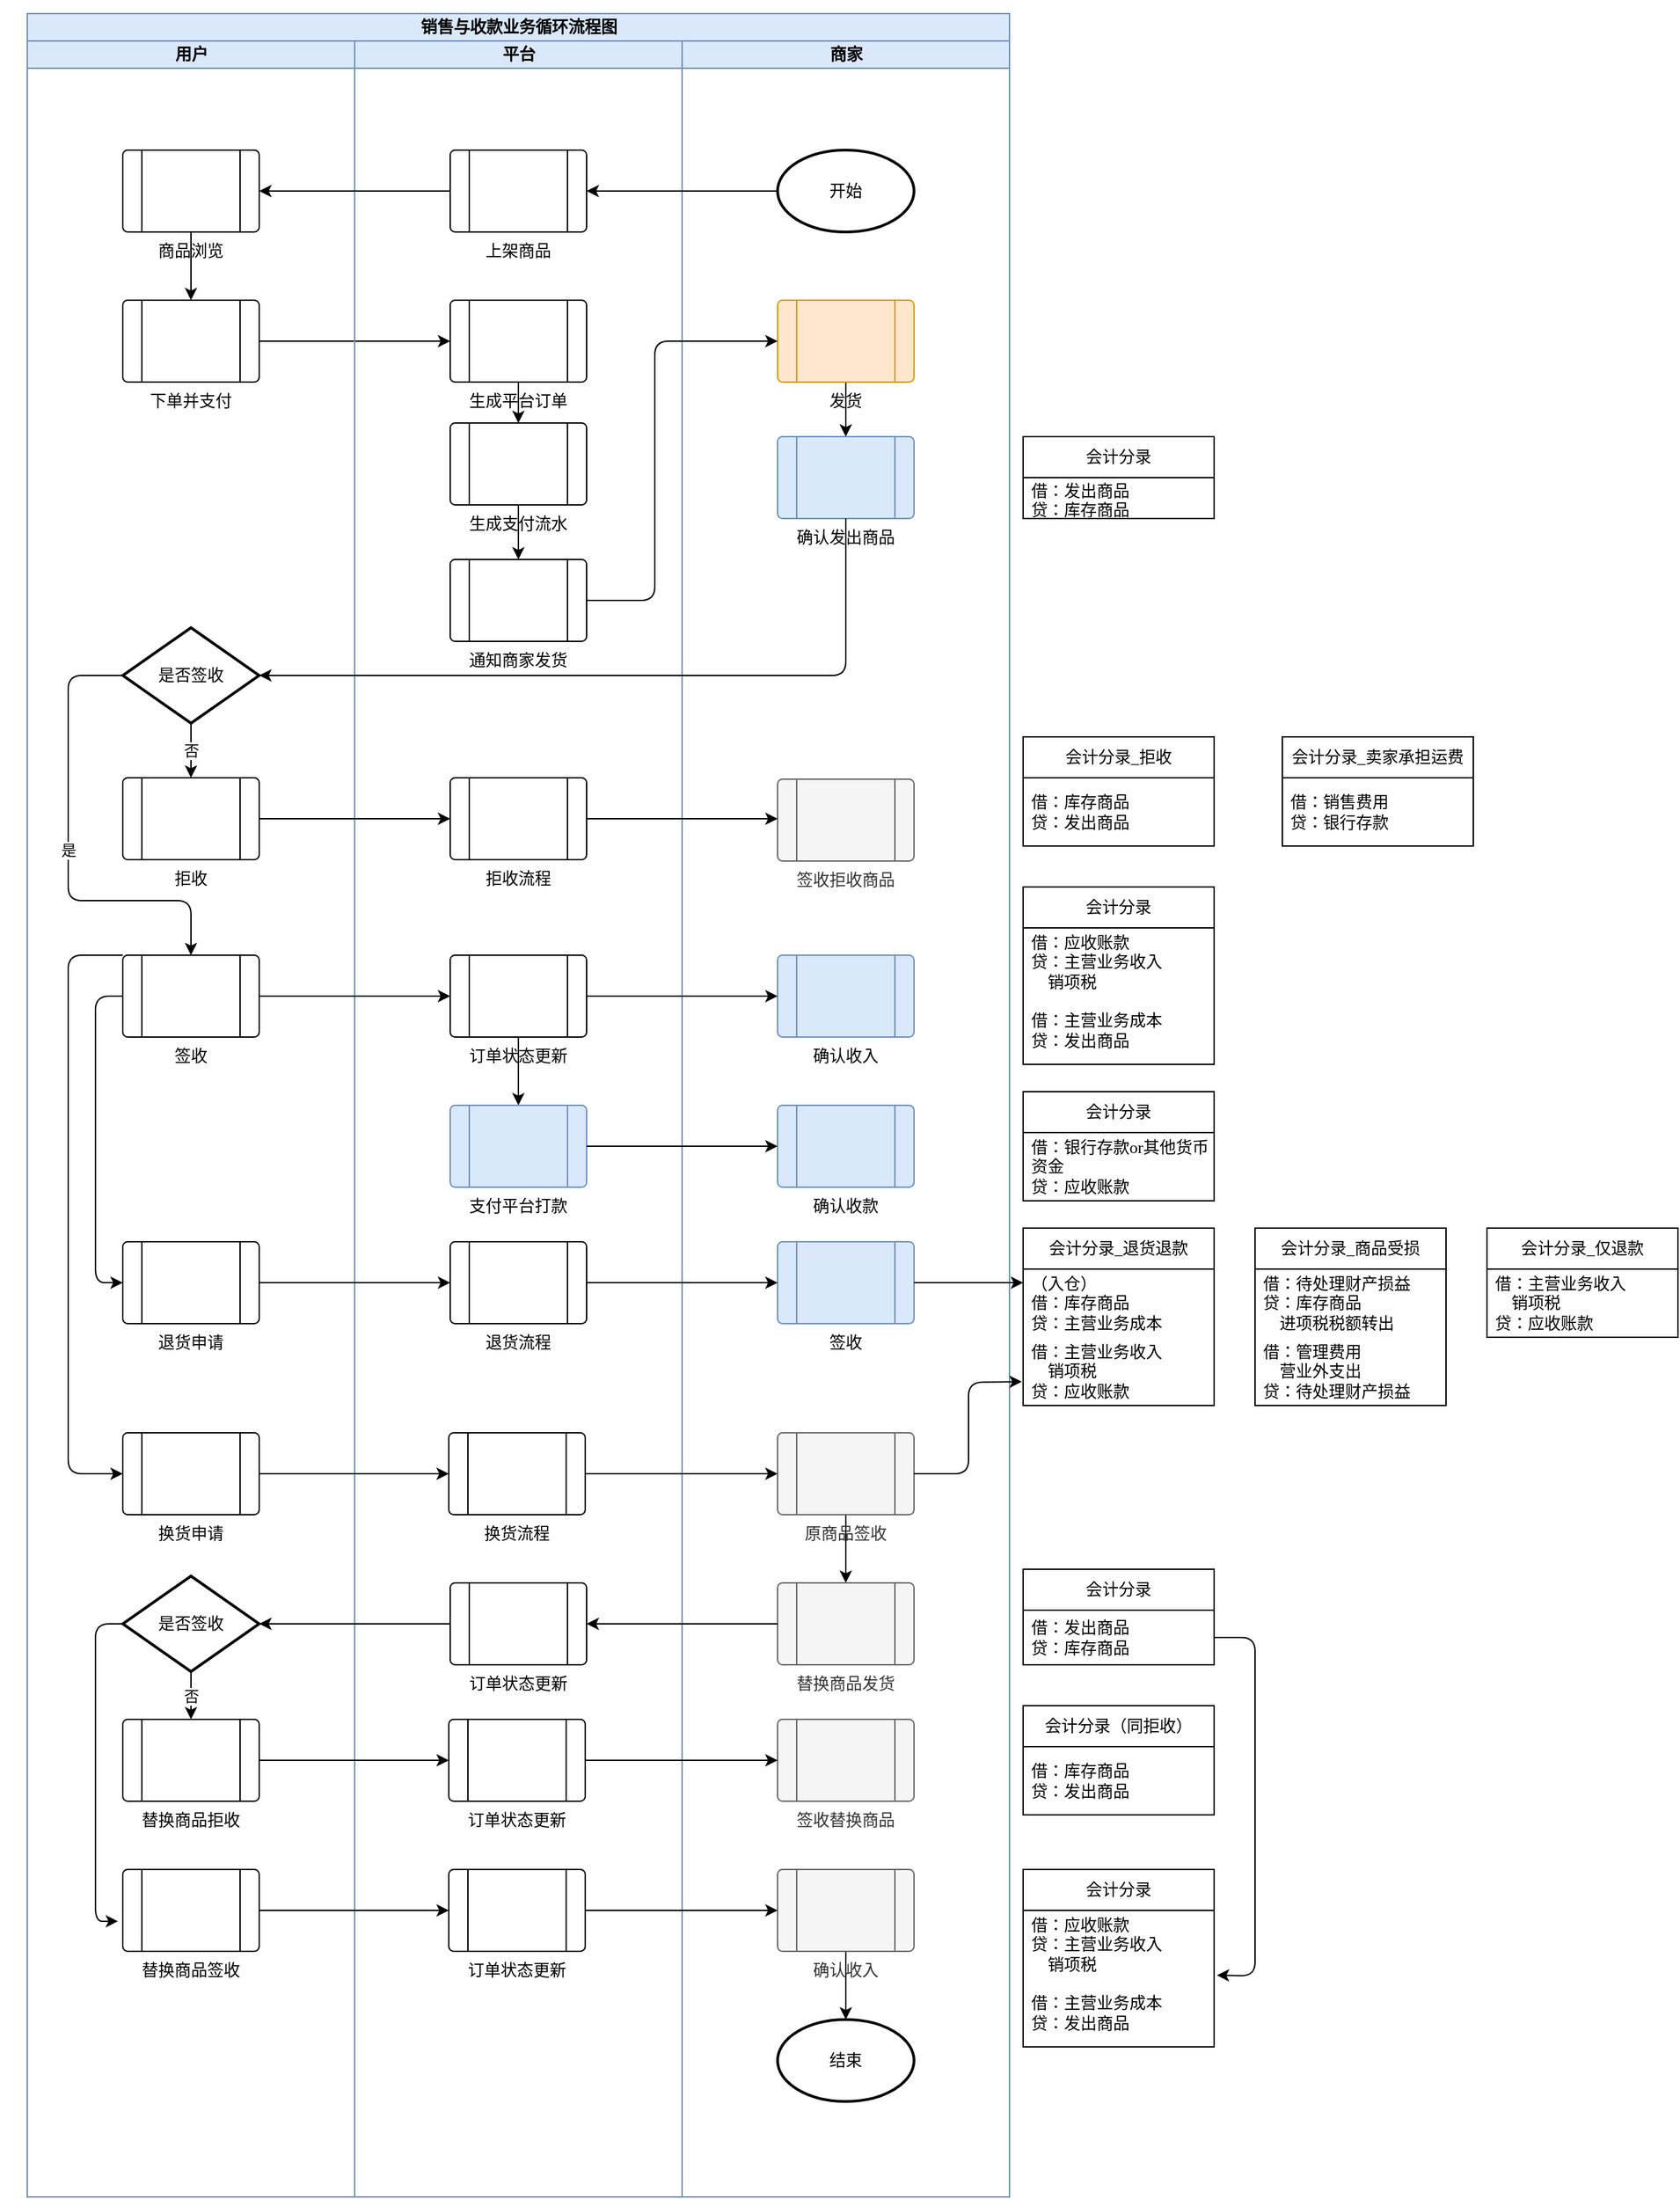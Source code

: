 <mxfile>
    <diagram id="Z5sQnN88idRZ-MSKcD9D" name="总流程图">
        <mxGraphModel dx="1146" dy="599" grid="1" gridSize="10" guides="1" tooltips="1" connect="1" arrows="1" fold="1" page="1" pageScale="1" pageWidth="827" pageHeight="1169" backgroundImage="{&quot;src&quot;:&quot;data:page/id,HdrQTbx1UxuA-dgtRd6Q&quot;}" math="0" shadow="0">
            <root>
                <mxCell id="0"/>
                <mxCell id="1" parent="0"/>
                <mxCell id="38" value="销售与收款业务循环流程图" style="swimlane;childLayout=stackLayout;resizeParent=1;resizeParentMax=0;startSize=20;html=1;fontFamily=仿宋;fillColor=#dae8fc;strokeColor=#6c8ebf;" parent="1" vertex="1">
                    <mxGeometry x="20" y="10" width="720" height="1600" as="geometry"/>
                </mxCell>
                <mxCell id="39" value="用户" style="swimlane;startSize=20;html=1;fontFamily=仿宋;fillColor=#dae8fc;strokeColor=#6c8ebf;" parent="38" vertex="1">
                    <mxGeometry y="20" width="240" height="1580" as="geometry"/>
                </mxCell>
                <mxCell id="85" value="下单并支付" style="verticalLabelPosition=bottom;verticalAlign=top;html=1;shape=process;whiteSpace=wrap;rounded=1;size=0.14;arcSize=6;align=center;fontFamily=仿宋;" parent="39" vertex="1">
                    <mxGeometry x="70" y="190" width="100" height="60" as="geometry"/>
                </mxCell>
                <mxCell id="92" style="edgeStyle=none;html=1;fontFamily=仿宋;" parent="39" source="89" target="85" edge="1">
                    <mxGeometry relative="1" as="geometry"/>
                </mxCell>
                <mxCell id="89" value="商品浏览" style="verticalLabelPosition=bottom;verticalAlign=top;html=1;shape=process;whiteSpace=wrap;rounded=1;size=0.14;arcSize=6;align=center;fontFamily=仿宋;" parent="39" vertex="1">
                    <mxGeometry x="70" y="80" width="100" height="60" as="geometry"/>
                </mxCell>
                <mxCell id="BnN8jtxWyDKp897MvQ5p-121" style="edgeStyle=none;html=1;fontFamily=仿宋;exitX=0;exitY=0.5;exitDx=0;exitDy=0;entryX=0;entryY=0.5;entryDx=0;entryDy=0;" parent="39" source="BnN8jtxWyDKp897MvQ5p-100" target="BnN8jtxWyDKp897MvQ5p-120" edge="1">
                    <mxGeometry relative="1" as="geometry">
                        <Array as="points">
                            <mxPoint x="50" y="700"/>
                            <mxPoint x="50" y="910"/>
                        </Array>
                    </mxGeometry>
                </mxCell>
                <mxCell id="BnN8jtxWyDKp897MvQ5p-100" value="签收" style="verticalLabelPosition=bottom;verticalAlign=top;html=1;shape=process;whiteSpace=wrap;rounded=1;size=0.14;arcSize=6;align=center;fontFamily=仿宋;" parent="39" vertex="1">
                    <mxGeometry x="70" y="670" width="100" height="60" as="geometry"/>
                </mxCell>
                <mxCell id="BnN8jtxWyDKp897MvQ5p-120" value="退货申请" style="verticalLabelPosition=bottom;verticalAlign=top;html=1;shape=process;whiteSpace=wrap;rounded=1;size=0.14;arcSize=6;align=center;fontFamily=仿宋;" parent="39" vertex="1">
                    <mxGeometry x="70" y="880" width="100" height="60" as="geometry"/>
                </mxCell>
                <mxCell id="MJkk28AjaYu5YNcXuBiP-98" value="换货申请" style="verticalLabelPosition=bottom;verticalAlign=top;html=1;shape=process;whiteSpace=wrap;rounded=1;size=0.14;arcSize=6;align=center;fontFamily=仿宋;" parent="39" vertex="1">
                    <mxGeometry x="70" y="1020" width="100" height="60" as="geometry"/>
                </mxCell>
                <mxCell id="MJkk28AjaYu5YNcXuBiP-99" style="edgeStyle=none;html=1;fontFamily=仿宋;entryX=0;entryY=0.5;entryDx=0;entryDy=0;exitX=0;exitY=0;exitDx=0;exitDy=0;" parent="39" source="BnN8jtxWyDKp897MvQ5p-100" target="MJkk28AjaYu5YNcXuBiP-98" edge="1">
                    <mxGeometry relative="1" as="geometry">
                        <mxPoint x="30" y="700" as="targetPoint"/>
                        <Array as="points">
                            <mxPoint x="30" y="670"/>
                            <mxPoint x="30" y="1050"/>
                        </Array>
                    </mxGeometry>
                </mxCell>
                <mxCell id="MJkk28AjaYu5YNcXuBiP-113" value="否" style="edgeStyle=none;html=1;fontFamily=仿宋;" parent="39" source="MJkk28AjaYu5YNcXuBiP-109" edge="1">
                    <mxGeometry relative="1" as="geometry">
                        <mxPoint x="120" y="540" as="targetPoint"/>
                    </mxGeometry>
                </mxCell>
                <mxCell id="MJkk28AjaYu5YNcXuBiP-115" value="是" style="edgeStyle=none;html=1;exitX=0;exitY=0.5;exitDx=0;exitDy=0;exitPerimeter=0;entryX=0.5;entryY=0;entryDx=0;entryDy=0;fontFamily=仿宋;" parent="39" source="MJkk28AjaYu5YNcXuBiP-109" target="BnN8jtxWyDKp897MvQ5p-100" edge="1">
                    <mxGeometry relative="1" as="geometry">
                        <Array as="points">
                            <mxPoint x="30" y="465"/>
                            <mxPoint x="30" y="630"/>
                            <mxPoint x="120" y="630"/>
                        </Array>
                    </mxGeometry>
                </mxCell>
                <mxCell id="MJkk28AjaYu5YNcXuBiP-109" value="是否签收" style="strokeWidth=2;html=1;shape=mxgraph.flowchart.decision;whiteSpace=wrap;fontFamily=仿宋;" parent="39" vertex="1">
                    <mxGeometry x="70" y="430" width="100" height="70" as="geometry"/>
                </mxCell>
                <mxCell id="MJkk28AjaYu5YNcXuBiP-108" value="拒收" style="verticalLabelPosition=bottom;verticalAlign=top;html=1;shape=process;whiteSpace=wrap;rounded=1;size=0.14;arcSize=6;align=center;fontFamily=仿宋;" parent="39" vertex="1">
                    <mxGeometry x="70" y="540" width="100" height="60" as="geometry"/>
                </mxCell>
                <mxCell id="MJkk28AjaYu5YNcXuBiP-143" value="否" style="edgeStyle=none;html=1;exitX=0.5;exitY=1;exitDx=0;exitDy=0;exitPerimeter=0;entryX=0.5;entryY=0;entryDx=0;entryDy=0;fontFamily=仿宋;" parent="39" source="MJkk28AjaYu5YNcXuBiP-137" target="MJkk28AjaYu5YNcXuBiP-142" edge="1">
                    <mxGeometry relative="1" as="geometry"/>
                </mxCell>
                <mxCell id="MJkk28AjaYu5YNcXuBiP-144" style="edgeStyle=none;html=1;exitX=0;exitY=0.5;exitDx=0;exitDy=0;exitPerimeter=0;entryX=-0.035;entryY=0.633;entryDx=0;entryDy=0;entryPerimeter=0;fontFamily=仿宋;" parent="39" source="MJkk28AjaYu5YNcXuBiP-137" target="MJkk28AjaYu5YNcXuBiP-139" edge="1">
                    <mxGeometry relative="1" as="geometry">
                        <Array as="points">
                            <mxPoint x="50" y="1160"/>
                            <mxPoint x="50" y="1378"/>
                        </Array>
                    </mxGeometry>
                </mxCell>
                <mxCell id="MJkk28AjaYu5YNcXuBiP-137" value="是否签收" style="strokeWidth=2;html=1;shape=mxgraph.flowchart.decision;whiteSpace=wrap;fontFamily=仿宋;" parent="39" vertex="1">
                    <mxGeometry x="70" y="1125" width="100" height="70" as="geometry"/>
                </mxCell>
                <mxCell id="MJkk28AjaYu5YNcXuBiP-139" value="替换商品签收" style="verticalLabelPosition=bottom;verticalAlign=top;html=1;shape=process;whiteSpace=wrap;rounded=1;size=0.14;arcSize=6;align=center;fontFamily=仿宋;" parent="39" vertex="1">
                    <mxGeometry x="70" y="1340" width="100" height="60" as="geometry"/>
                </mxCell>
                <mxCell id="MJkk28AjaYu5YNcXuBiP-142" value="替换商品拒收" style="verticalLabelPosition=bottom;verticalAlign=top;html=1;shape=process;whiteSpace=wrap;rounded=1;size=0.14;arcSize=6;align=center;fontFamily=仿宋;" parent="39" vertex="1">
                    <mxGeometry x="70" y="1230" width="100" height="60" as="geometry"/>
                </mxCell>
                <mxCell id="94" style="edgeStyle=none;html=1;entryX=0;entryY=0.5;entryDx=0;entryDy=0;fontFamily=仿宋;" parent="38" source="85" target="87" edge="1">
                    <mxGeometry relative="1" as="geometry"/>
                </mxCell>
                <mxCell id="40" value="平台" style="swimlane;startSize=20;html=1;fontFamily=仿宋;fillColor=#dae8fc;strokeColor=#6c8ebf;" parent="38" vertex="1">
                    <mxGeometry x="240" y="20" width="240" height="1580" as="geometry"/>
                </mxCell>
                <mxCell id="80" value="上架商品" style="verticalLabelPosition=bottom;verticalAlign=top;html=1;shape=process;whiteSpace=wrap;rounded=1;size=0.14;arcSize=6;align=center;fontFamily=仿宋;" parent="40" vertex="1">
                    <mxGeometry x="70" y="80" width="100" height="60" as="geometry"/>
                </mxCell>
                <mxCell id="97" style="edgeStyle=none;html=1;entryX=0.5;entryY=0;entryDx=0;entryDy=0;fontFamily=仿宋;" parent="40" source="87" target="95" edge="1">
                    <mxGeometry relative="1" as="geometry"/>
                </mxCell>
                <mxCell id="87" value="生成平台订单" style="verticalLabelPosition=bottom;verticalAlign=top;html=1;shape=process;whiteSpace=wrap;rounded=1;size=0.14;arcSize=6;align=center;fontFamily=仿宋;" parent="40" vertex="1">
                    <mxGeometry x="70" y="190" width="100" height="60" as="geometry"/>
                </mxCell>
                <mxCell id="98" style="edgeStyle=none;html=1;exitX=0.5;exitY=1;exitDx=0;exitDy=0;entryX=0.5;entryY=0;entryDx=0;entryDy=0;fontFamily=仿宋;" parent="40" source="95" target="96" edge="1">
                    <mxGeometry relative="1" as="geometry"/>
                </mxCell>
                <mxCell id="95" value="生成支付流水" style="verticalLabelPosition=bottom;verticalAlign=top;html=1;shape=process;whiteSpace=wrap;rounded=1;size=0.14;arcSize=6;align=center;fontFamily=仿宋;" parent="40" vertex="1">
                    <mxGeometry x="70" y="280" width="100" height="60" as="geometry"/>
                </mxCell>
                <mxCell id="96" value="通知商家发货" style="verticalLabelPosition=bottom;verticalAlign=top;html=1;shape=process;whiteSpace=wrap;rounded=1;size=0.14;arcSize=6;align=center;fontFamily=仿宋;" parent="40" vertex="1">
                    <mxGeometry x="70" y="380" width="100" height="60" as="geometry"/>
                </mxCell>
                <mxCell id="BnN8jtxWyDKp897MvQ5p-130" style="edgeStyle=none;html=1;entryX=0.5;entryY=0;entryDx=0;entryDy=0;fontFamily=仿宋;" parent="40" source="BnN8jtxWyDKp897MvQ5p-115" target="BnN8jtxWyDKp897MvQ5p-129" edge="1">
                    <mxGeometry relative="1" as="geometry"/>
                </mxCell>
                <mxCell id="BnN8jtxWyDKp897MvQ5p-115" value="订单状态更新" style="verticalLabelPosition=bottom;verticalAlign=top;html=1;shape=process;whiteSpace=wrap;rounded=1;size=0.14;arcSize=6;align=center;fontFamily=仿宋;" parent="40" vertex="1">
                    <mxGeometry x="70" y="670" width="100" height="60" as="geometry"/>
                </mxCell>
                <mxCell id="BnN8jtxWyDKp897MvQ5p-123" value="退货流程" style="verticalLabelPosition=bottom;verticalAlign=top;html=1;shape=process;whiteSpace=wrap;rounded=1;size=0.14;arcSize=6;align=center;fontFamily=仿宋;" parent="40" vertex="1">
                    <mxGeometry x="70" y="880" width="100" height="60" as="geometry"/>
                </mxCell>
                <mxCell id="BnN8jtxWyDKp897MvQ5p-129" value="支付平台打款" style="verticalLabelPosition=bottom;verticalAlign=top;html=1;shape=process;whiteSpace=wrap;rounded=1;size=0.14;arcSize=6;align=center;fontFamily=仿宋;fillColor=#dae8fc;strokeColor=#6c8ebf;" parent="40" vertex="1">
                    <mxGeometry x="70" y="780" width="100" height="60" as="geometry"/>
                </mxCell>
                <mxCell id="MJkk28AjaYu5YNcXuBiP-100" value="换货流程" style="verticalLabelPosition=bottom;verticalAlign=top;html=1;shape=process;whiteSpace=wrap;rounded=1;size=0.14;arcSize=6;align=center;fontFamily=仿宋;" parent="40" vertex="1">
                    <mxGeometry x="69" y="1020" width="100" height="60" as="geometry"/>
                </mxCell>
                <mxCell id="MJkk28AjaYu5YNcXuBiP-114" value="拒收流程" style="verticalLabelPosition=bottom;verticalAlign=top;html=1;shape=process;whiteSpace=wrap;rounded=1;size=0.14;arcSize=6;align=center;fontFamily=仿宋;" parent="40" vertex="1">
                    <mxGeometry x="70" y="540" width="100" height="60" as="geometry"/>
                </mxCell>
                <mxCell id="MJkk28AjaYu5YNcXuBiP-135" value="订单状态更新" style="verticalLabelPosition=bottom;verticalAlign=top;html=1;shape=process;whiteSpace=wrap;rounded=1;size=0.14;arcSize=6;align=center;fontFamily=仿宋;" parent="40" vertex="1">
                    <mxGeometry x="70" y="1130" width="100" height="60" as="geometry"/>
                </mxCell>
                <mxCell id="MJkk28AjaYu5YNcXuBiP-145" value="订单状态更新" style="verticalLabelPosition=bottom;verticalAlign=top;html=1;shape=process;whiteSpace=wrap;rounded=1;size=0.14;arcSize=6;align=center;fontFamily=仿宋;" parent="40" vertex="1">
                    <mxGeometry x="69" y="1230" width="100" height="60" as="geometry"/>
                </mxCell>
                <mxCell id="MJkk28AjaYu5YNcXuBiP-149" value="订单状态更新" style="verticalLabelPosition=bottom;verticalAlign=top;html=1;shape=process;whiteSpace=wrap;rounded=1;size=0.14;arcSize=6;align=center;fontFamily=仿宋;" parent="40" vertex="1">
                    <mxGeometry x="69" y="1340" width="100" height="60" as="geometry"/>
                </mxCell>
                <mxCell id="41" value="商家" style="swimlane;startSize=20;html=1;fontFamily=仿宋;fillColor=#dae8fc;strokeColor=#6c8ebf;" parent="38" vertex="1">
                    <mxGeometry x="480" y="20" width="240" height="1580" as="geometry"/>
                </mxCell>
                <mxCell id="43" value="开始" style="strokeWidth=2;html=1;shape=mxgraph.flowchart.start_1;whiteSpace=wrap;fontFamily=仿宋;" parent="41" vertex="1">
                    <mxGeometry x="70" y="80" width="100" height="60" as="geometry"/>
                </mxCell>
                <mxCell id="BnN8jtxWyDKp897MvQ5p-118" style="edgeStyle=none;html=1;entryX=0.5;entryY=0;entryDx=0;entryDy=0;fontFamily=仿宋;" parent="41" source="BnN8jtxWyDKp897MvQ5p-102" target="BnN8jtxWyDKp897MvQ5p-104" edge="1">
                    <mxGeometry relative="1" as="geometry"/>
                </mxCell>
                <mxCell id="BnN8jtxWyDKp897MvQ5p-102" value="发货" style="verticalLabelPosition=bottom;verticalAlign=top;html=1;shape=process;whiteSpace=wrap;rounded=1;size=0.14;arcSize=6;align=center;fontFamily=仿宋;fillColor=#ffe6cc;strokeColor=#d79b00;" parent="41" vertex="1">
                    <mxGeometry x="70" y="190" width="100" height="60" as="geometry"/>
                </mxCell>
                <mxCell id="BnN8jtxWyDKp897MvQ5p-104" value="确认发出商品" style="verticalLabelPosition=bottom;verticalAlign=top;html=1;shape=process;whiteSpace=wrap;rounded=1;size=0.14;arcSize=6;align=center;fontFamily=仿宋;fillColor=#dae8fc;strokeColor=#6c8ebf;" parent="41" vertex="1">
                    <mxGeometry x="70" y="290" width="100" height="60" as="geometry"/>
                </mxCell>
                <mxCell id="BnN8jtxWyDKp897MvQ5p-111" value="确认收入" style="verticalLabelPosition=bottom;verticalAlign=top;html=1;shape=process;whiteSpace=wrap;rounded=1;size=0.14;arcSize=6;align=center;fontFamily=仿宋;fillColor=#dae8fc;strokeColor=#6c8ebf;" parent="41" vertex="1">
                    <mxGeometry x="70" y="670" width="100" height="60" as="geometry"/>
                </mxCell>
                <mxCell id="BnN8jtxWyDKp897MvQ5p-122" value="签收" style="verticalLabelPosition=bottom;verticalAlign=top;html=1;shape=process;whiteSpace=wrap;rounded=1;size=0.14;arcSize=6;align=center;fontFamily=仿宋;fillColor=#dae8fc;strokeColor=#6c8ebf;" parent="41" vertex="1">
                    <mxGeometry x="70" y="880" width="100" height="60" as="geometry"/>
                </mxCell>
                <mxCell id="BnN8jtxWyDKp897MvQ5p-132" value="确认收款" style="verticalLabelPosition=bottom;verticalAlign=top;html=1;shape=process;whiteSpace=wrap;rounded=1;size=0.14;arcSize=6;align=center;fontFamily=仿宋;fillColor=#dae8fc;strokeColor=#6c8ebf;" parent="41" vertex="1">
                    <mxGeometry x="70" y="780" width="100" height="60" as="geometry"/>
                </mxCell>
                <mxCell id="MJkk28AjaYu5YNcXuBiP-118" value="签收拒收商品" style="verticalLabelPosition=bottom;verticalAlign=top;html=1;shape=process;whiteSpace=wrap;rounded=1;size=0.14;arcSize=6;align=center;fontFamily=仿宋;fillColor=#f5f5f5;strokeColor=#666666;fontColor=#333333;" parent="41" vertex="1">
                    <mxGeometry x="70" y="541" width="100" height="60" as="geometry"/>
                </mxCell>
                <mxCell id="MJkk28AjaYu5YNcXuBiP-141" style="edgeStyle=none;html=1;entryX=0.5;entryY=0;entryDx=0;entryDy=0;fontFamily=仿宋;" parent="41" source="MJkk28AjaYu5YNcXuBiP-127" target="MJkk28AjaYu5YNcXuBiP-140" edge="1">
                    <mxGeometry relative="1" as="geometry"/>
                </mxCell>
                <mxCell id="MJkk28AjaYu5YNcXuBiP-127" value="原商品签收" style="verticalLabelPosition=bottom;verticalAlign=top;html=1;shape=process;whiteSpace=wrap;rounded=1;size=0.14;arcSize=6;align=center;fontFamily=仿宋;fillColor=#f5f5f5;fontColor=#333333;strokeColor=#666666;" parent="41" vertex="1">
                    <mxGeometry x="70" y="1020" width="100" height="60" as="geometry"/>
                </mxCell>
                <mxCell id="MJkk28AjaYu5YNcXuBiP-140" value="替换商品发货" style="verticalLabelPosition=bottom;verticalAlign=top;html=1;shape=process;whiteSpace=wrap;rounded=1;size=0.14;arcSize=6;align=center;fontFamily=仿宋;fillColor=#f5f5f5;fontColor=#333333;strokeColor=#666666;" parent="41" vertex="1">
                    <mxGeometry x="70" y="1130" width="100" height="60" as="geometry"/>
                </mxCell>
                <mxCell id="MJkk28AjaYu5YNcXuBiP-147" value="签收替换商品" style="verticalLabelPosition=bottom;verticalAlign=top;html=1;shape=process;whiteSpace=wrap;rounded=1;size=0.14;arcSize=6;align=center;fontFamily=仿宋;fillColor=#f5f5f5;fontColor=#333333;strokeColor=#666666;" parent="41" vertex="1">
                    <mxGeometry x="70" y="1230" width="100" height="60" as="geometry"/>
                </mxCell>
                <mxCell id="reb9IUUep6hV0pgiUsW2-99" style="edgeStyle=none;html=1;entryX=0.5;entryY=0;entryDx=0;entryDy=0;entryPerimeter=0;fontFamily=仿宋;" parent="41" source="MJkk28AjaYu5YNcXuBiP-151" target="reb9IUUep6hV0pgiUsW2-98" edge="1">
                    <mxGeometry relative="1" as="geometry"/>
                </mxCell>
                <mxCell id="MJkk28AjaYu5YNcXuBiP-151" value="确认收入" style="verticalLabelPosition=bottom;verticalAlign=top;html=1;shape=process;whiteSpace=wrap;rounded=1;size=0.14;arcSize=6;align=center;fontFamily=仿宋;fillColor=#f5f5f5;fontColor=#333333;strokeColor=#666666;" parent="41" vertex="1">
                    <mxGeometry x="70" y="1340" width="100" height="60" as="geometry"/>
                </mxCell>
                <mxCell id="reb9IUUep6hV0pgiUsW2-98" value="结束" style="strokeWidth=2;html=1;shape=mxgraph.flowchart.start_1;whiteSpace=wrap;fontFamily=仿宋;" parent="41" vertex="1">
                    <mxGeometry x="70" y="1450" width="100" height="60" as="geometry"/>
                </mxCell>
                <mxCell id="83" style="edgeStyle=none;html=1;exitX=0;exitY=0.5;exitDx=0;exitDy=0;exitPerimeter=0;entryX=1;entryY=0.5;entryDx=0;entryDy=0;fontFamily=仿宋;" parent="38" source="43" target="80" edge="1">
                    <mxGeometry relative="1" as="geometry"/>
                </mxCell>
                <mxCell id="91" style="edgeStyle=none;html=1;entryX=1;entryY=0.5;entryDx=0;entryDy=0;fontFamily=仿宋;" parent="38" source="80" target="89" edge="1">
                    <mxGeometry relative="1" as="geometry"/>
                </mxCell>
                <mxCell id="BnN8jtxWyDKp897MvQ5p-103" style="edgeStyle=none;html=1;entryX=0;entryY=0.5;entryDx=0;entryDy=0;fontFamily=仿宋;" parent="38" source="96" target="BnN8jtxWyDKp897MvQ5p-102" edge="1">
                    <mxGeometry relative="1" as="geometry">
                        <Array as="points">
                            <mxPoint x="460" y="430"/>
                            <mxPoint x="460" y="240"/>
                        </Array>
                    </mxGeometry>
                </mxCell>
                <mxCell id="MJkk28AjaYu5YNcXuBiP-110" style="edgeStyle=none;html=1;exitX=0.5;exitY=1;exitDx=0;exitDy=0;entryX=1;entryY=0.5;entryDx=0;entryDy=0;entryPerimeter=0;fontFamily=仿宋;" parent="38" source="BnN8jtxWyDKp897MvQ5p-104" target="MJkk28AjaYu5YNcXuBiP-109" edge="1">
                    <mxGeometry relative="1" as="geometry">
                        <Array as="points">
                            <mxPoint x="600" y="485"/>
                        </Array>
                    </mxGeometry>
                </mxCell>
                <mxCell id="BnN8jtxWyDKp897MvQ5p-124" style="edgeStyle=none;html=1;entryX=0;entryY=0.5;entryDx=0;entryDy=0;fontFamily=仿宋;" parent="38" source="BnN8jtxWyDKp897MvQ5p-120" target="BnN8jtxWyDKp897MvQ5p-123" edge="1">
                    <mxGeometry relative="1" as="geometry"/>
                </mxCell>
                <mxCell id="BnN8jtxWyDKp897MvQ5p-125" style="edgeStyle=none;html=1;entryX=0;entryY=0.5;entryDx=0;entryDy=0;fontFamily=仿宋;" parent="38" source="BnN8jtxWyDKp897MvQ5p-123" target="BnN8jtxWyDKp897MvQ5p-122" edge="1">
                    <mxGeometry relative="1" as="geometry"/>
                </mxCell>
                <mxCell id="BnN8jtxWyDKp897MvQ5p-116" style="edgeStyle=none;html=1;fontFamily=仿宋;" parent="38" source="BnN8jtxWyDKp897MvQ5p-100" target="BnN8jtxWyDKp897MvQ5p-115" edge="1">
                    <mxGeometry relative="1" as="geometry"/>
                </mxCell>
                <mxCell id="BnN8jtxWyDKp897MvQ5p-117" style="edgeStyle=none;html=1;exitX=1;exitY=0.5;exitDx=0;exitDy=0;entryX=0;entryY=0.5;entryDx=0;entryDy=0;fontFamily=仿宋;" parent="38" source="BnN8jtxWyDKp897MvQ5p-115" target="BnN8jtxWyDKp897MvQ5p-111" edge="1">
                    <mxGeometry relative="1" as="geometry"/>
                </mxCell>
                <mxCell id="MJkk28AjaYu5YNcXuBiP-116" style="edgeStyle=none;html=1;entryX=0;entryY=0.5;entryDx=0;entryDy=0;fontFamily=仿宋;" parent="38" source="MJkk28AjaYu5YNcXuBiP-108" target="MJkk28AjaYu5YNcXuBiP-114" edge="1">
                    <mxGeometry relative="1" as="geometry"/>
                </mxCell>
                <mxCell id="MJkk28AjaYu5YNcXuBiP-126" style="edgeStyle=none;html=1;fontFamily=仿宋;" parent="38" source="MJkk28AjaYu5YNcXuBiP-98" target="MJkk28AjaYu5YNcXuBiP-100" edge="1">
                    <mxGeometry relative="1" as="geometry"/>
                </mxCell>
                <mxCell id="MJkk28AjaYu5YNcXuBiP-128" style="edgeStyle=none;html=1;entryX=0;entryY=0.5;entryDx=0;entryDy=0;fontFamily=仿宋;" parent="38" source="MJkk28AjaYu5YNcXuBiP-100" target="MJkk28AjaYu5YNcXuBiP-127" edge="1">
                    <mxGeometry relative="1" as="geometry"/>
                </mxCell>
                <mxCell id="MJkk28AjaYu5YNcXuBiP-134" style="edgeStyle=none;html=1;fontFamily=仿宋;exitX=0;exitY=0.5;exitDx=0;exitDy=0;" parent="38" source="MJkk28AjaYu5YNcXuBiP-140" edge="1">
                    <mxGeometry relative="1" as="geometry">
                        <mxPoint x="410" y="1180" as="targetPoint"/>
                        <Array as="points">
                            <mxPoint x="500" y="1180"/>
                        </Array>
                    </mxGeometry>
                </mxCell>
                <mxCell id="MJkk28AjaYu5YNcXuBiP-138" style="edgeStyle=none;html=1;exitX=0;exitY=0.5;exitDx=0;exitDy=0;fontFamily=仿宋;" parent="38" source="MJkk28AjaYu5YNcXuBiP-135" target="MJkk28AjaYu5YNcXuBiP-137" edge="1">
                    <mxGeometry relative="1" as="geometry"/>
                </mxCell>
                <mxCell id="MJkk28AjaYu5YNcXuBiP-146" style="edgeStyle=none;html=1;fontFamily=仿宋;" parent="38" source="MJkk28AjaYu5YNcXuBiP-142" target="MJkk28AjaYu5YNcXuBiP-145" edge="1">
                    <mxGeometry relative="1" as="geometry"/>
                </mxCell>
                <mxCell id="MJkk28AjaYu5YNcXuBiP-148" style="edgeStyle=none;html=1;fontFamily=仿宋;" parent="38" source="MJkk28AjaYu5YNcXuBiP-145" target="MJkk28AjaYu5YNcXuBiP-147" edge="1">
                    <mxGeometry relative="1" as="geometry"/>
                </mxCell>
                <mxCell id="MJkk28AjaYu5YNcXuBiP-150" style="edgeStyle=none;html=1;entryX=0;entryY=0.5;entryDx=0;entryDy=0;fontFamily=仿宋;" parent="38" source="MJkk28AjaYu5YNcXuBiP-139" target="MJkk28AjaYu5YNcXuBiP-149" edge="1">
                    <mxGeometry relative="1" as="geometry"/>
                </mxCell>
                <mxCell id="MJkk28AjaYu5YNcXuBiP-152" style="edgeStyle=none;html=1;entryX=0;entryY=0.5;entryDx=0;entryDy=0;fontFamily=仿宋;" parent="38" source="MJkk28AjaYu5YNcXuBiP-149" target="MJkk28AjaYu5YNcXuBiP-151" edge="1">
                    <mxGeometry relative="1" as="geometry"/>
                </mxCell>
                <mxCell id="BnN8jtxWyDKp897MvQ5p-107" value="会计分录" style="swimlane;fontStyle=0;childLayout=stackLayout;horizontal=1;startSize=30;horizontalStack=0;resizeParent=1;resizeParentMax=0;resizeLast=0;collapsible=1;marginBottom=0;whiteSpace=wrap;html=1;fontFamily=仿宋;" parent="1" vertex="1">
                    <mxGeometry x="750" y="320" width="140" height="60" as="geometry"/>
                </mxCell>
                <mxCell id="BnN8jtxWyDKp897MvQ5p-108" value="借：发出商品&lt;br&gt;贷：库存商品" style="text;strokeColor=none;fillColor=none;align=left;verticalAlign=middle;spacingLeft=4;spacingRight=4;overflow=hidden;points=[[0,0.5],[1,0.5]];portConstraint=eastwest;rotatable=0;whiteSpace=wrap;html=1;fontFamily=仿宋;" parent="BnN8jtxWyDKp897MvQ5p-107" vertex="1">
                    <mxGeometry y="30" width="140" height="30" as="geometry"/>
                </mxCell>
                <mxCell id="BnN8jtxWyDKp897MvQ5p-113" value="会计分录" style="swimlane;fontStyle=0;childLayout=stackLayout;horizontal=1;startSize=30;horizontalStack=0;resizeParent=1;resizeParentMax=0;resizeLast=0;collapsible=1;marginBottom=0;whiteSpace=wrap;html=1;fontFamily=仿宋;" parent="1" vertex="1">
                    <mxGeometry x="750" y="650" width="140" height="130" as="geometry"/>
                </mxCell>
                <mxCell id="BnN8jtxWyDKp897MvQ5p-114" value="借：应收账款&lt;br&gt;贷：主营业务收入&lt;br&gt;&amp;nbsp; &amp;nbsp; 销项税&lt;br&gt;" style="text;strokeColor=none;fillColor=none;align=left;verticalAlign=middle;spacingLeft=4;spacingRight=4;overflow=hidden;points=[[0,0.5],[1,0.5]];portConstraint=eastwest;rotatable=0;whiteSpace=wrap;html=1;fontFamily=仿宋;" parent="BnN8jtxWyDKp897MvQ5p-113" vertex="1">
                    <mxGeometry y="30" width="140" height="50" as="geometry"/>
                </mxCell>
                <mxCell id="BnN8jtxWyDKp897MvQ5p-128" value="借：主营业务成本&lt;br&gt;贷：发出商品&lt;br&gt;" style="text;strokeColor=none;fillColor=none;align=left;verticalAlign=middle;spacingLeft=4;spacingRight=4;overflow=hidden;points=[[0,0.5],[1,0.5]];portConstraint=eastwest;rotatable=0;whiteSpace=wrap;html=1;fontFamily=仿宋;" parent="BnN8jtxWyDKp897MvQ5p-113" vertex="1">
                    <mxGeometry y="80" width="140" height="50" as="geometry"/>
                </mxCell>
                <mxCell id="BnN8jtxWyDKp897MvQ5p-126" value="会计分录_退货退款" style="swimlane;fontStyle=0;childLayout=stackLayout;horizontal=1;startSize=30;horizontalStack=0;resizeParent=1;resizeParentMax=0;resizeLast=0;collapsible=1;marginBottom=0;whiteSpace=wrap;html=1;fontFamily=仿宋;" parent="1" vertex="1">
                    <mxGeometry x="750" y="900" width="140" height="130" as="geometry">
                        <mxRectangle x="750" y="770" width="60" height="30" as="alternateBounds"/>
                    </mxGeometry>
                </mxCell>
                <mxCell id="BnN8jtxWyDKp897MvQ5p-127" value="（入仓）&lt;br&gt;借：库存商品&lt;br&gt;贷：主营业务成本" style="text;strokeColor=none;fillColor=none;align=left;verticalAlign=middle;spacingLeft=4;spacingRight=4;overflow=hidden;points=[[0,0.5],[1,0.5]];portConstraint=eastwest;rotatable=0;whiteSpace=wrap;html=1;fontFamily=仿宋;" parent="BnN8jtxWyDKp897MvQ5p-126" vertex="1">
                    <mxGeometry y="30" width="140" height="50" as="geometry"/>
                </mxCell>
                <mxCell id="MJkk28AjaYu5YNcXuBiP-101" value="借：主营业务收入&lt;br&gt;&amp;nbsp; &amp;nbsp; 销项税&lt;br&gt;贷：应收账款" style="text;strokeColor=none;fillColor=none;align=left;verticalAlign=middle;spacingLeft=4;spacingRight=4;overflow=hidden;points=[[0,0.5],[1,0.5]];portConstraint=eastwest;rotatable=0;whiteSpace=wrap;html=1;fontFamily=仿宋;" parent="BnN8jtxWyDKp897MvQ5p-126" vertex="1">
                    <mxGeometry y="80" width="140" height="50" as="geometry"/>
                </mxCell>
                <mxCell id="BnN8jtxWyDKp897MvQ5p-131" style="edgeStyle=none;html=1;fontFamily=仿宋;" parent="1" source="BnN8jtxWyDKp897MvQ5p-129" edge="1">
                    <mxGeometry relative="1" as="geometry">
                        <mxPoint x="570" y="840" as="targetPoint"/>
                    </mxGeometry>
                </mxCell>
                <mxCell id="BnN8jtxWyDKp897MvQ5p-134" value="会计分录" style="swimlane;fontStyle=0;childLayout=stackLayout;horizontal=1;startSize=30;horizontalStack=0;resizeParent=1;resizeParentMax=0;resizeLast=0;collapsible=1;marginBottom=0;whiteSpace=wrap;html=1;fontFamily=仿宋;" parent="1" vertex="1">
                    <mxGeometry x="750" y="800" width="140" height="80" as="geometry"/>
                </mxCell>
                <mxCell id="BnN8jtxWyDKp897MvQ5p-135" value="借：银行存款or其他货币资金&lt;br&gt;贷：应收账款" style="text;strokeColor=none;fillColor=none;align=left;verticalAlign=middle;spacingLeft=4;spacingRight=4;overflow=hidden;points=[[0,0.5],[1,0.5]];portConstraint=eastwest;rotatable=0;whiteSpace=wrap;html=1;fontFamily=仿宋;" parent="BnN8jtxWyDKp897MvQ5p-134" vertex="1">
                    <mxGeometry y="30" width="140" height="50" as="geometry"/>
                </mxCell>
                <mxCell id="MJkk28AjaYu5YNcXuBiP-102" value="会计分录_仅退款" style="swimlane;fontStyle=0;childLayout=stackLayout;horizontal=1;startSize=30;horizontalStack=0;resizeParent=1;resizeParentMax=0;resizeLast=0;collapsible=1;marginBottom=0;whiteSpace=wrap;html=1;fontFamily=仿宋;" parent="1" vertex="1">
                    <mxGeometry x="1090" y="900" width="140" height="80" as="geometry">
                        <mxRectangle x="750" y="770" width="60" height="30" as="alternateBounds"/>
                    </mxGeometry>
                </mxCell>
                <mxCell id="MJkk28AjaYu5YNcXuBiP-104" value="借：主营业务收入&lt;br&gt;&amp;nbsp; &amp;nbsp; 销项税&lt;br&gt;贷：应收账款" style="text;strokeColor=none;fillColor=none;align=left;verticalAlign=middle;spacingLeft=4;spacingRight=4;overflow=hidden;points=[[0,0.5],[1,0.5]];portConstraint=eastwest;rotatable=0;whiteSpace=wrap;html=1;fontFamily=仿宋;" parent="MJkk28AjaYu5YNcXuBiP-102" vertex="1">
                    <mxGeometry y="30" width="140" height="50" as="geometry"/>
                </mxCell>
                <mxCell id="MJkk28AjaYu5YNcXuBiP-117" style="edgeStyle=none;html=1;fontFamily=仿宋;" parent="1" source="MJkk28AjaYu5YNcXuBiP-114" edge="1">
                    <mxGeometry relative="1" as="geometry">
                        <mxPoint x="570" y="600" as="targetPoint"/>
                    </mxGeometry>
                </mxCell>
                <mxCell id="MJkk28AjaYu5YNcXuBiP-120" value="会计分录_拒收" style="swimlane;fontStyle=0;childLayout=stackLayout;horizontal=1;startSize=30;horizontalStack=0;resizeParent=1;resizeParentMax=0;resizeLast=0;collapsible=1;marginBottom=0;whiteSpace=wrap;html=1;fontFamily=仿宋;" parent="1" vertex="1">
                    <mxGeometry x="750" y="540" width="140" height="80" as="geometry"/>
                </mxCell>
                <mxCell id="MJkk28AjaYu5YNcXuBiP-122" value="借：库存商品&lt;br&gt;贷：发出商品" style="text;strokeColor=none;fillColor=none;align=left;verticalAlign=middle;spacingLeft=4;spacingRight=4;overflow=hidden;points=[[0,0.5],[1,0.5]];portConstraint=eastwest;rotatable=0;whiteSpace=wrap;html=1;fontFamily=仿宋;" parent="MJkk28AjaYu5YNcXuBiP-120" vertex="1">
                    <mxGeometry y="30" width="140" height="50" as="geometry"/>
                </mxCell>
                <mxCell id="MJkk28AjaYu5YNcXuBiP-123" value="会计分录_卖家承担运费" style="swimlane;fontStyle=0;childLayout=stackLayout;horizontal=1;startSize=30;horizontalStack=0;resizeParent=1;resizeParentMax=0;resizeLast=0;collapsible=1;marginBottom=0;whiteSpace=wrap;html=1;fontFamily=仿宋;" parent="1" vertex="1">
                    <mxGeometry x="940" y="540" width="140" height="80" as="geometry"/>
                </mxCell>
                <mxCell id="MJkk28AjaYu5YNcXuBiP-124" value="借：销售费用&lt;br&gt;贷：银行存款" style="text;strokeColor=none;fillColor=none;align=left;verticalAlign=middle;spacingLeft=4;spacingRight=4;overflow=hidden;points=[[0,0.5],[1,0.5]];portConstraint=eastwest;rotatable=0;whiteSpace=wrap;html=1;fontFamily=仿宋;" parent="MJkk28AjaYu5YNcXuBiP-123" vertex="1">
                    <mxGeometry y="30" width="140" height="50" as="geometry"/>
                </mxCell>
                <mxCell id="MJkk28AjaYu5YNcXuBiP-153" value="会计分录（同拒收）" style="swimlane;fontStyle=0;childLayout=stackLayout;horizontal=1;startSize=30;horizontalStack=0;resizeParent=1;resizeParentMax=0;resizeLast=0;collapsible=1;marginBottom=0;whiteSpace=wrap;html=1;fontFamily=仿宋;" parent="1" vertex="1">
                    <mxGeometry x="750" y="1250" width="140" height="80" as="geometry"/>
                </mxCell>
                <mxCell id="MJkk28AjaYu5YNcXuBiP-154" value="借：库存商品&lt;br&gt;贷：发出商品" style="text;strokeColor=none;fillColor=none;align=left;verticalAlign=middle;spacingLeft=4;spacingRight=4;overflow=hidden;points=[[0,0.5],[1,0.5]];portConstraint=eastwest;rotatable=0;whiteSpace=wrap;html=1;fontFamily=仿宋;" parent="MJkk28AjaYu5YNcXuBiP-153" vertex="1">
                    <mxGeometry y="30" width="140" height="50" as="geometry"/>
                </mxCell>
                <mxCell id="MJkk28AjaYu5YNcXuBiP-165" style="edgeStyle=none;html=1;entryX=1.014;entryY=0.95;entryDx=0;entryDy=0;entryPerimeter=0;fontFamily=仿宋;exitX=1;exitY=0.5;exitDx=0;exitDy=0;" parent="1" source="MJkk28AjaYu5YNcXuBiP-156" target="MJkk28AjaYu5YNcXuBiP-163" edge="1">
                    <mxGeometry relative="1" as="geometry">
                        <Array as="points">
                            <mxPoint x="920" y="1200"/>
                            <mxPoint x="920" y="1448"/>
                        </Array>
                    </mxGeometry>
                </mxCell>
                <mxCell id="MJkk28AjaYu5YNcXuBiP-155" value="会计分录" style="swimlane;fontStyle=0;childLayout=stackLayout;horizontal=1;startSize=30;horizontalStack=0;resizeParent=1;resizeParentMax=0;resizeLast=0;collapsible=1;marginBottom=0;whiteSpace=wrap;html=1;fontFamily=仿宋;" parent="1" vertex="1">
                    <mxGeometry x="750" y="1150" width="140" height="70" as="geometry"/>
                </mxCell>
                <mxCell id="MJkk28AjaYu5YNcXuBiP-156" value="借：发出商品&lt;br&gt;贷：库存商品" style="text;strokeColor=none;fillColor=none;align=left;verticalAlign=middle;spacingLeft=4;spacingRight=4;overflow=hidden;points=[[0,0.5],[1,0.5]];portConstraint=eastwest;rotatable=0;whiteSpace=wrap;html=1;fontFamily=仿宋;" parent="MJkk28AjaYu5YNcXuBiP-155" vertex="1">
                    <mxGeometry y="30" width="140" height="40" as="geometry"/>
                </mxCell>
                <mxCell id="MJkk28AjaYu5YNcXuBiP-162" value="会计分录" style="swimlane;fontStyle=0;childLayout=stackLayout;horizontal=1;startSize=30;horizontalStack=0;resizeParent=1;resizeParentMax=0;resizeLast=0;collapsible=1;marginBottom=0;whiteSpace=wrap;html=1;fontFamily=仿宋;" parent="1" vertex="1">
                    <mxGeometry x="750" y="1370" width="140" height="130" as="geometry"/>
                </mxCell>
                <mxCell id="MJkk28AjaYu5YNcXuBiP-163" value="借：应收账款&lt;br&gt;贷：主营业务收入&lt;br&gt;&amp;nbsp; &amp;nbsp; 销项税&lt;br&gt;" style="text;strokeColor=none;fillColor=none;align=left;verticalAlign=middle;spacingLeft=4;spacingRight=4;overflow=hidden;points=[[0,0.5],[1,0.5]];portConstraint=eastwest;rotatable=0;whiteSpace=wrap;html=1;fontFamily=仿宋;" parent="MJkk28AjaYu5YNcXuBiP-162" vertex="1">
                    <mxGeometry y="30" width="140" height="50" as="geometry"/>
                </mxCell>
                <mxCell id="MJkk28AjaYu5YNcXuBiP-164" value="借：主营业务成本&lt;br&gt;贷：发出商品&lt;br&gt;" style="text;strokeColor=none;fillColor=none;align=left;verticalAlign=middle;spacingLeft=4;spacingRight=4;overflow=hidden;points=[[0,0.5],[1,0.5]];portConstraint=eastwest;rotatable=0;whiteSpace=wrap;html=1;fontFamily=仿宋;" parent="MJkk28AjaYu5YNcXuBiP-162" vertex="1">
                    <mxGeometry y="80" width="140" height="50" as="geometry"/>
                </mxCell>
                <mxCell id="MJkk28AjaYu5YNcXuBiP-167" style="edgeStyle=none;html=1;fontFamily=仿宋;" parent="1" source="BnN8jtxWyDKp897MvQ5p-122" edge="1">
                    <mxGeometry relative="1" as="geometry">
                        <mxPoint x="750" y="940" as="targetPoint"/>
                    </mxGeometry>
                </mxCell>
                <mxCell id="MJkk28AjaYu5YNcXuBiP-168" style="edgeStyle=none;html=1;exitX=1;exitY=0.5;exitDx=0;exitDy=0;fontFamily=仿宋;entryX=-0.007;entryY=0.65;entryDx=0;entryDy=0;entryPerimeter=0;" parent="1" source="MJkk28AjaYu5YNcXuBiP-127" target="MJkk28AjaYu5YNcXuBiP-101" edge="1">
                    <mxGeometry relative="1" as="geometry">
                        <mxPoint x="810" y="1111" as="targetPoint"/>
                        <Array as="points">
                            <mxPoint x="710" y="1080"/>
                            <mxPoint x="710" y="1013"/>
                        </Array>
                    </mxGeometry>
                </mxCell>
                <mxCell id="MJkk28AjaYu5YNcXuBiP-169" value="会计分录_商品受损" style="swimlane;fontStyle=0;childLayout=stackLayout;horizontal=1;startSize=30;horizontalStack=0;resizeParent=1;resizeParentMax=0;resizeLast=0;collapsible=1;marginBottom=0;whiteSpace=wrap;html=1;fontFamily=仿宋;" parent="1" vertex="1">
                    <mxGeometry x="920" y="900" width="140" height="130" as="geometry">
                        <mxRectangle x="750" y="770" width="60" height="30" as="alternateBounds"/>
                    </mxGeometry>
                </mxCell>
                <mxCell id="MJkk28AjaYu5YNcXuBiP-175" value="借：待处理财产损益&lt;br&gt;贷：库存商品&lt;br&gt;&amp;nbsp; &amp;nbsp; 进项税税额转出" style="text;strokeColor=none;fillColor=none;align=left;verticalAlign=middle;spacingLeft=4;spacingRight=4;overflow=hidden;points=[[0,0.5],[1,0.5]];portConstraint=eastwest;rotatable=0;whiteSpace=wrap;html=1;fontFamily=仿宋;" parent="MJkk28AjaYu5YNcXuBiP-169" vertex="1">
                    <mxGeometry y="30" width="140" height="50" as="geometry"/>
                </mxCell>
                <mxCell id="MJkk28AjaYu5YNcXuBiP-176" value="借：管理费用&lt;br&gt;&amp;nbsp; &amp;nbsp; 营业外支出&lt;br&gt;贷：待处理财产损益" style="text;strokeColor=none;fillColor=none;align=left;verticalAlign=middle;spacingLeft=4;spacingRight=4;overflow=hidden;points=[[0,0.5],[1,0.5]];portConstraint=eastwest;rotatable=0;whiteSpace=wrap;html=1;fontFamily=仿宋;" parent="MJkk28AjaYu5YNcXuBiP-169" vertex="1">
                    <mxGeometry y="80" width="140" height="50" as="geometry"/>
                </mxCell>
            </root>
        </mxGraphModel>
    </diagram>
    <diagram id="BHT-p9bCBhVwMAhPg03N" name="发货子流程图">
        <mxGraphModel dx="1348" dy="705" grid="1" gridSize="10" guides="1" tooltips="1" connect="1" arrows="1" fold="1" page="1" pageScale="1" pageWidth="827" pageHeight="1169" math="0" shadow="0">
            <root>
                <mxCell id="0"/>
                <mxCell id="1" parent="0"/>
                <mxCell id="Du2h4-Z928BCc5eB5URg-1" value="发货子流程图示例" style="swimlane;childLayout=stackLayout;resizeParent=1;resizeParentMax=0;startSize=20;html=1;fontFamily=仿宋;fillColor=#dae8fc;strokeColor=#6c8ebf;" vertex="1" parent="1">
                    <mxGeometry x="20" y="10" width="1200" height="1000" as="geometry"/>
                </mxCell>
                <mxCell id="Du2h4-Z928BCc5eB5URg-14" value="平台" style="swimlane;startSize=20;html=1;fontFamily=仿宋;fillColor=#dae8fc;strokeColor=#6c8ebf;" vertex="1" parent="Du2h4-Z928BCc5eB5URg-1">
                    <mxGeometry y="20" width="240" height="980" as="geometry"/>
                </mxCell>
                <mxCell id="Du2h4-Z928BCc5eB5URg-15" value="" style="group;" vertex="1" connectable="0" parent="Du2h4-Z928BCc5eB5URg-14">
                    <mxGeometry x="70" y="140" width="100" height="100" as="geometry"/>
                </mxCell>
                <mxCell id="Du2h4-Z928BCc5eB5URg-16" value="平台订单" style="strokeWidth=2;html=1;shape=mxgraph.flowchart.document2;whiteSpace=wrap;size=0.25;fontFamily=仿宋;fillColor=#dae8fc;strokeColor=#6c8ebf;" vertex="1" parent="Du2h4-Z928BCc5eB5URg-15">
                    <mxGeometry y="60" width="100" height="40" as="geometry"/>
                </mxCell>
                <mxCell id="Du2h4-Z928BCc5eB5URg-17" value="发货通知" style="rounded=1;whiteSpace=wrap;html=1;absoluteArcSize=1;arcSize=14;strokeWidth=2;fontFamily=仿宋;fillColor=#dae8fc;strokeColor=#6c8ebf;" vertex="1" parent="Du2h4-Z928BCc5eB5URg-15">
                    <mxGeometry width="100" height="60" as="geometry"/>
                </mxCell>
                <mxCell id="rRpVkTAJPRXFAFSSkKAH-1" value="" style="group" vertex="1" connectable="0" parent="Du2h4-Z928BCc5eB5URg-14">
                    <mxGeometry x="70" y="260" width="100" height="100" as="geometry"/>
                </mxCell>
                <mxCell id="rRpVkTAJPRXFAFSSkKAH-2" value="平台订单" style="strokeWidth=2;html=1;shape=mxgraph.flowchart.document2;whiteSpace=wrap;size=0.25;fontFamily=仿宋;fillColor=#dae8fc;strokeColor=#6c8ebf;" vertex="1" parent="rRpVkTAJPRXFAFSSkKAH-1">
                    <mxGeometry y="60" width="100" height="40" as="geometry"/>
                </mxCell>
                <mxCell id="rRpVkTAJPRXFAFSSkKAH-3" value="更新状态" style="rounded=1;whiteSpace=wrap;html=1;absoluteArcSize=1;arcSize=14;strokeWidth=2;fontFamily=仿宋;fillColor=#dae8fc;strokeColor=#6c8ebf;" vertex="1" parent="rRpVkTAJPRXFAFSSkKAH-1">
                    <mxGeometry width="100" height="60" as="geometry"/>
                </mxCell>
                <mxCell id="DcLIr88oxsBUuZvsTzdR-2" value="" style="group" vertex="1" connectable="0" parent="Du2h4-Z928BCc5eB5URg-14">
                    <mxGeometry x="70" y="660" width="100" height="100" as="geometry"/>
                </mxCell>
                <mxCell id="DcLIr88oxsBUuZvsTzdR-3" value="平台订单" style="strokeWidth=2;html=1;shape=mxgraph.flowchart.document2;whiteSpace=wrap;size=0.25;fontFamily=仿宋;fillColor=#dae8fc;strokeColor=#6c8ebf;" vertex="1" parent="DcLIr88oxsBUuZvsTzdR-2">
                    <mxGeometry y="60" width="100" height="40" as="geometry"/>
                </mxCell>
                <mxCell id="DcLIr88oxsBUuZvsTzdR-4" value="更新状态" style="rounded=1;whiteSpace=wrap;html=1;absoluteArcSize=1;arcSize=14;strokeWidth=2;fontFamily=仿宋;fillColor=#dae8fc;strokeColor=#6c8ebf;" vertex="1" parent="DcLIr88oxsBUuZvsTzdR-2">
                    <mxGeometry width="100" height="60" as="geometry"/>
                </mxCell>
                <mxCell id="Du2h4-Z928BCc5eB5URg-20" value="商家订单管理系统" style="swimlane;startSize=20;html=1;fontFamily=仿宋;fillColor=#dae8fc;strokeColor=#6c8ebf;" vertex="1" parent="Du2h4-Z928BCc5eB5URg-1">
                    <mxGeometry x="240" y="20" width="240" height="980" as="geometry"/>
                </mxCell>
                <mxCell id="Du2h4-Z928BCc5eB5URg-21" value="" style="group;" vertex="1" connectable="0" parent="Du2h4-Z928BCc5eB5URg-20">
                    <mxGeometry x="70" y="140" width="100" height="100" as="geometry"/>
                </mxCell>
                <mxCell id="Du2h4-Z928BCc5eB5URg-22" value="系统订单" style="strokeWidth=2;html=1;shape=mxgraph.flowchart.document2;whiteSpace=wrap;size=0.25;fontFamily=仿宋;fillColor=#dae8fc;strokeColor=#6c8ebf;" vertex="1" parent="Du2h4-Z928BCc5eB5URg-21">
                    <mxGeometry y="60" width="100" height="40" as="geometry"/>
                </mxCell>
                <mxCell id="Du2h4-Z928BCc5eB5URg-23" value="接收订单信息" style="rounded=1;whiteSpace=wrap;html=1;absoluteArcSize=1;arcSize=14;strokeWidth=2;fontFamily=仿宋;fillColor=#dae8fc;strokeColor=#6c8ebf;" vertex="1" parent="Du2h4-Z928BCc5eB5URg-21">
                    <mxGeometry width="100" height="60" as="geometry"/>
                </mxCell>
                <mxCell id="Du2h4-Z928BCc5eB5URg-29" value="" style="group" vertex="1" connectable="0" parent="Du2h4-Z928BCc5eB5URg-20">
                    <mxGeometry x="70" y="400" width="100" height="100" as="geometry"/>
                </mxCell>
                <mxCell id="Du2h4-Z928BCc5eB5URg-30" value="发货单" style="strokeWidth=2;html=1;shape=mxgraph.flowchart.document2;whiteSpace=wrap;size=0.25;fontFamily=仿宋;fillColor=#dae8fc;strokeColor=#6c8ebf;" vertex="1" parent="Du2h4-Z928BCc5eB5URg-29">
                    <mxGeometry y="60" width="100" height="40" as="geometry"/>
                </mxCell>
                <mxCell id="Du2h4-Z928BCc5eB5URg-31" value="发货申请" style="rounded=1;whiteSpace=wrap;html=1;absoluteArcSize=1;arcSize=14;strokeWidth=2;fontFamily=仿宋;fillColor=#dae8fc;strokeColor=#6c8ebf;" vertex="1" parent="Du2h4-Z928BCc5eB5URg-29">
                    <mxGeometry width="100" height="60" as="geometry"/>
                </mxCell>
                <mxCell id="Zf3KFdOh4zggEERx6giS-2" value="" style="group" vertex="1" connectable="0" parent="Du2h4-Z928BCc5eB5URg-20">
                    <mxGeometry x="70" y="260" width="100" height="100" as="geometry"/>
                </mxCell>
                <mxCell id="Zf3KFdOh4zggEERx6giS-3" value="系统订单" style="strokeWidth=2;html=1;shape=mxgraph.flowchart.document2;whiteSpace=wrap;size=0.25;fontFamily=仿宋;fillColor=#dae8fc;strokeColor=#6c8ebf;" vertex="1" parent="Zf3KFdOh4zggEERx6giS-2">
                    <mxGeometry y="60" width="100" height="40" as="geometry"/>
                </mxCell>
                <mxCell id="Zf3KFdOh4zggEERx6giS-4" value="暂缓发货" style="rounded=1;whiteSpace=wrap;html=1;absoluteArcSize=1;arcSize=14;strokeWidth=2;fontFamily=仿宋;fillColor=#dae8fc;strokeColor=#6c8ebf;" vertex="1" parent="Zf3KFdOh4zggEERx6giS-2">
                    <mxGeometry width="100" height="60" as="geometry"/>
                </mxCell>
                <mxCell id="Du2h4-Z928BCc5eB5URg-41" value="仓库" style="swimlane;startSize=20;html=1;fontFamily=仿宋;fillColor=#dae8fc;strokeColor=#6c8ebf;" vertex="1" parent="Du2h4-Z928BCc5eB5URg-1">
                    <mxGeometry x="480" y="20" width="240" height="980" as="geometry"/>
                </mxCell>
                <mxCell id="8YM8gwcY2ENSyvwoWds--1" value="是否超过库存" style="strokeWidth=2;html=1;shape=mxgraph.flowchart.decision;whiteSpace=wrap;" vertex="1" parent="Du2h4-Z928BCc5eB5URg-41">
                    <mxGeometry x="80" y="135" width="100" height="70" as="geometry"/>
                </mxCell>
                <mxCell id="v9PBLBedpV0h3qr_cmHB-1" value="" style="group" vertex="1" connectable="0" parent="Du2h4-Z928BCc5eB5URg-41">
                    <mxGeometry x="70" y="540" width="100" height="100" as="geometry"/>
                </mxCell>
                <mxCell id="v9PBLBedpV0h3qr_cmHB-2" value="出库单" style="strokeWidth=2;html=1;shape=mxgraph.flowchart.document2;whiteSpace=wrap;size=0.25;fontFamily=仿宋;fillColor=#dae8fc;strokeColor=#6c8ebf;" vertex="1" parent="v9PBLBedpV0h3qr_cmHB-1">
                    <mxGeometry y="60" width="100" height="40" as="geometry"/>
                </mxCell>
                <mxCell id="v9PBLBedpV0h3qr_cmHB-3" value="仓库出库" style="rounded=1;whiteSpace=wrap;html=1;absoluteArcSize=1;arcSize=14;strokeWidth=2;fontFamily=仿宋;fillColor=#dae8fc;strokeColor=#6c8ebf;" vertex="1" parent="v9PBLBedpV0h3qr_cmHB-1">
                    <mxGeometry width="100" height="60" as="geometry"/>
                </mxCell>
                <mxCell id="ZmwwI87z5ZqMrsgZjPLA-2" value="" style="group" vertex="1" connectable="0" parent="Du2h4-Z928BCc5eB5URg-41">
                    <mxGeometry x="70" y="390" width="100" height="100" as="geometry"/>
                </mxCell>
                <mxCell id="rRpVkTAJPRXFAFSSkKAH-8" value="打包装箱" style="rounded=1;whiteSpace=wrap;html=1;absoluteArcSize=1;arcSize=14;strokeWidth=2;fontFamily=仿宋;fillColor=#dae8fc;strokeColor=#6c8ebf;" vertex="1" parent="ZmwwI87z5ZqMrsgZjPLA-2">
                    <mxGeometry y="40" width="100" height="60" as="geometry"/>
                </mxCell>
                <mxCell id="ZmwwI87z5ZqMrsgZjPLA-1" value="库管人员" style="rounded=1;whiteSpace=wrap;html=1;absoluteArcSize=1;arcSize=14;strokeWidth=2;fontFamily=仿宋;fillColor=#dae8fc;strokeColor=#6c8ebf;" vertex="1" parent="ZmwwI87z5ZqMrsgZjPLA-2">
                    <mxGeometry width="100" height="40" as="geometry"/>
                </mxCell>
                <mxCell id="v5pQoDX-I0Y5GP8BW_qi-1" value="快递公司" style="swimlane;startSize=20;html=1;fontFamily=仿宋;fillColor=#dae8fc;strokeColor=#6c8ebf;" vertex="1" parent="Du2h4-Z928BCc5eB5URg-1">
                    <mxGeometry x="720" y="20" width="240" height="980" as="geometry"/>
                </mxCell>
                <mxCell id="X2E-omjBN6Hjqm975Uv0-2" value="" style="group" vertex="1" connectable="0" parent="v5pQoDX-I0Y5GP8BW_qi-1">
                    <mxGeometry x="70" y="540" width="100" height="100" as="geometry"/>
                </mxCell>
                <mxCell id="X2E-omjBN6Hjqm975Uv0-3" value="物流订单" style="strokeWidth=2;html=1;shape=mxgraph.flowchart.document2;whiteSpace=wrap;size=0.25;fontFamily=仿宋;fillColor=#dae8fc;strokeColor=#6c8ebf;" vertex="1" parent="X2E-omjBN6Hjqm975Uv0-2">
                    <mxGeometry y="60" width="100" height="40" as="geometry"/>
                </mxCell>
                <mxCell id="X2E-omjBN6Hjqm975Uv0-4" value="快递粘单" style="rounded=1;whiteSpace=wrap;html=1;absoluteArcSize=1;arcSize=14;strokeWidth=2;fontFamily=仿宋;fillColor=#dae8fc;strokeColor=#6c8ebf;" vertex="1" parent="X2E-omjBN6Hjqm975Uv0-2">
                    <mxGeometry width="100" height="60" as="geometry"/>
                </mxCell>
                <mxCell id="v9PBLBedpV0h3qr_cmHB-4" value="商家财务系统" style="swimlane;startSize=20;html=1;fontFamily=仿宋;fillColor=#dae8fc;strokeColor=#6c8ebf;" vertex="1" parent="Du2h4-Z928BCc5eB5URg-1">
                    <mxGeometry x="960" y="20" width="240" height="980" as="geometry"/>
                </mxCell>
                <mxCell id="v9PBLBedpV0h3qr_cmHB-21" value="结束" style="strokeWidth=2;html=1;shape=mxgraph.flowchart.start_1;whiteSpace=wrap;fontFamily=仿宋;" vertex="1" parent="v9PBLBedpV0h3qr_cmHB-4">
                    <mxGeometry x="80" y="830" width="100" height="60" as="geometry"/>
                </mxCell>
                <mxCell id="v9PBLBedpV0h3qr_cmHB-5" value="" style="group" vertex="1" connectable="0" parent="v9PBLBedpV0h3qr_cmHB-4">
                    <mxGeometry x="80" y="680" width="100" height="100" as="geometry"/>
                </mxCell>
                <mxCell id="v9PBLBedpV0h3qr_cmHB-6" value="生成&lt;br&gt;发出商品凭证" style="rounded=1;whiteSpace=wrap;html=1;absoluteArcSize=1;arcSize=14;strokeWidth=2;fontFamily=仿宋;fillColor=#dae8fc;strokeColor=#6c8ebf;" vertex="1" parent="v9PBLBedpV0h3qr_cmHB-5">
                    <mxGeometry width="100" height="60" as="geometry"/>
                </mxCell>
                <mxCell id="v9PBLBedpV0h3qr_cmHB-7" value="会计凭证" style="strokeWidth=2;html=1;shape=mxgraph.flowchart.document2;whiteSpace=wrap;size=0.25;fontFamily=仿宋;fillColor=#dae8fc;strokeColor=#6c8ebf;" vertex="1" parent="v9PBLBedpV0h3qr_cmHB-5">
                    <mxGeometry y="60" width="100" height="40" as="geometry"/>
                </mxCell>
                <mxCell id="v9PBLBedpV0h3qr_cmHB-8" value="" style="group" vertex="1" connectable="0" parent="v9PBLBedpV0h3qr_cmHB-4">
                    <mxGeometry x="80" y="540" width="100" height="100" as="geometry"/>
                </mxCell>
                <mxCell id="v9PBLBedpV0h3qr_cmHB-9" value="发出商品清单" style="strokeWidth=2;html=1;shape=mxgraph.flowchart.document2;whiteSpace=wrap;size=0.25;fontFamily=仿宋;fillColor=#dae8fc;strokeColor=#6c8ebf;" vertex="1" parent="v9PBLBedpV0h3qr_cmHB-8">
                    <mxGeometry y="60" width="100" height="40" as="geometry"/>
                </mxCell>
                <mxCell id="v9PBLBedpV0h3qr_cmHB-10" value="同步仓库信息" style="rounded=1;whiteSpace=wrap;html=1;absoluteArcSize=1;arcSize=14;strokeWidth=2;fontFamily=仿宋;fillColor=#dae8fc;strokeColor=#6c8ebf;" vertex="1" parent="v9PBLBedpV0h3qr_cmHB-8">
                    <mxGeometry width="100" height="60" as="geometry"/>
                </mxCell>
                <mxCell id="v9PBLBedpV0h3qr_cmHB-11" style="edgeStyle=none;html=1;entryX=0.5;entryY=0;entryDx=0;entryDy=0;fontFamily=仿宋;" edge="1" parent="v9PBLBedpV0h3qr_cmHB-4" source="v9PBLBedpV0h3qr_cmHB-9" target="v9PBLBedpV0h3qr_cmHB-6">
                    <mxGeometry relative="1" as="geometry"/>
                </mxCell>
                <mxCell id="DcLIr88oxsBUuZvsTzdR-9" style="edgeStyle=none;html=1;entryX=0.5;entryY=0;entryDx=0;entryDy=0;entryPerimeter=0;" edge="1" parent="v9PBLBedpV0h3qr_cmHB-4" source="v9PBLBedpV0h3qr_cmHB-7" target="v9PBLBedpV0h3qr_cmHB-21">
                    <mxGeometry relative="1" as="geometry"/>
                </mxCell>
                <mxCell id="Du2h4-Z928BCc5eB5URg-65" style="edgeStyle=none;html=1;fontFamily=仿宋;" edge="1" parent="Du2h4-Z928BCc5eB5URg-1">
                    <mxGeometry relative="1" as="geometry">
                        <mxPoint x="170" y="440" as="sourcePoint"/>
                        <mxPoint x="170" y="440" as="targetPoint"/>
                    </mxGeometry>
                </mxCell>
                <mxCell id="Ae5OlbMiNSQlIWx-pKYF-2" style="edgeStyle=none;html=1;exitX=1;exitY=0.5;exitDx=0;exitDy=0;entryX=0;entryY=0.5;entryDx=0;entryDy=0;" edge="1" parent="Du2h4-Z928BCc5eB5URg-1" source="Du2h4-Z928BCc5eB5URg-17" target="Du2h4-Z928BCc5eB5URg-23">
                    <mxGeometry relative="1" as="geometry"/>
                </mxCell>
                <mxCell id="Zf3KFdOh4zggEERx6giS-1" style="edgeStyle=none;html=1;" edge="1" parent="Du2h4-Z928BCc5eB5URg-1" source="Du2h4-Z928BCc5eB5URg-23" target="8YM8gwcY2ENSyvwoWds--1">
                    <mxGeometry relative="1" as="geometry"/>
                </mxCell>
                <mxCell id="Zf3KFdOh4zggEERx6giS-5" style="edgeStyle=none;html=1;exitX=0.5;exitY=1;exitDx=0;exitDy=0;exitPerimeter=0;entryX=0.5;entryY=0;entryDx=0;entryDy=0;" edge="1" parent="Du2h4-Z928BCc5eB5URg-1" source="8YM8gwcY2ENSyvwoWds--1" target="Zf3KFdOh4zggEERx6giS-4">
                    <mxGeometry relative="1" as="geometry">
                        <Array as="points">
                            <mxPoint x="610" y="260"/>
                            <mxPoint x="360" y="260"/>
                        </Array>
                    </mxGeometry>
                </mxCell>
                <mxCell id="DcLIr88oxsBUuZvsTzdR-6" value="Y" style="edgeLabel;html=1;align=center;verticalAlign=middle;resizable=0;points=[];" vertex="1" connectable="0" parent="Zf3KFdOh4zggEERx6giS-5">
                    <mxGeometry x="-0.142" y="-1" relative="1" as="geometry">
                        <mxPoint x="-1" as="offset"/>
                    </mxGeometry>
                </mxCell>
                <mxCell id="Zf3KFdOh4zggEERx6giS-6" style="edgeStyle=none;html=1;exitX=1;exitY=0.5;exitDx=0;exitDy=0;exitPerimeter=0;entryX=0.5;entryY=0;entryDx=0;entryDy=0;" edge="1" parent="Du2h4-Z928BCc5eB5URg-1" source="8YM8gwcY2ENSyvwoWds--1" target="Du2h4-Z928BCc5eB5URg-31">
                    <mxGeometry relative="1" as="geometry">
                        <Array as="points">
                            <mxPoint x="690" y="190"/>
                            <mxPoint x="690" y="280"/>
                            <mxPoint x="690" y="400"/>
                            <mxPoint x="360" y="400"/>
                        </Array>
                    </mxGeometry>
                </mxCell>
                <mxCell id="DcLIr88oxsBUuZvsTzdR-7" value="N" style="edgeLabel;html=1;align=center;verticalAlign=middle;resizable=0;points=[];" vertex="1" connectable="0" parent="Zf3KFdOh4zggEERx6giS-6">
                    <mxGeometry x="-0.524" y="-1" relative="1" as="geometry">
                        <mxPoint as="offset"/>
                    </mxGeometry>
                </mxCell>
                <mxCell id="rRpVkTAJPRXFAFSSkKAH-4" style="edgeStyle=none;html=1;exitX=0;exitY=0.5;exitDx=0;exitDy=0;entryX=1;entryY=0.5;entryDx=0;entryDy=0;" edge="1" parent="Du2h4-Z928BCc5eB5URg-1" source="Zf3KFdOh4zggEERx6giS-4" target="rRpVkTAJPRXFAFSSkKAH-3">
                    <mxGeometry relative="1" as="geometry"/>
                </mxCell>
                <mxCell id="X2E-omjBN6Hjqm975Uv0-1" style="edgeStyle=none;html=1;entryX=0;entryY=0.5;entryDx=0;entryDy=0;exitX=1;exitY=1;exitDx=0;exitDy=0;" edge="1" parent="Du2h4-Z928BCc5eB5URg-1" source="Du2h4-Z928BCc5eB5URg-31" target="rRpVkTAJPRXFAFSSkKAH-8">
                    <mxGeometry relative="1" as="geometry"/>
                </mxCell>
                <mxCell id="X2E-omjBN6Hjqm975Uv0-5" style="edgeStyle=none;html=1;exitX=1;exitY=0.5;exitDx=0;exitDy=0;" edge="1" parent="Du2h4-Z928BCc5eB5URg-1" source="v9PBLBedpV0h3qr_cmHB-3" target="X2E-omjBN6Hjqm975Uv0-4">
                    <mxGeometry relative="1" as="geometry"/>
                </mxCell>
                <mxCell id="DcLIr88oxsBUuZvsTzdR-1" style="edgeStyle=none;html=1;entryX=1;entryY=0.5;entryDx=0;entryDy=0;" edge="1" parent="Du2h4-Z928BCc5eB5URg-1" source="X2E-omjBN6Hjqm975Uv0-3" target="DcLIr88oxsBUuZvsTzdR-4">
                    <mxGeometry relative="1" as="geometry">
                        <mxPoint x="840" y="720" as="targetPoint"/>
                        <Array as="points">
                            <mxPoint x="840" y="710"/>
                        </Array>
                    </mxGeometry>
                </mxCell>
                <mxCell id="DcLIr88oxsBUuZvsTzdR-5" style="edgeStyle=none;html=1;entryX=0.5;entryY=0;entryDx=0;entryDy=0;exitX=0.75;exitY=0;exitDx=0;exitDy=0;" edge="1" parent="Du2h4-Z928BCc5eB5URg-1" source="v9PBLBedpV0h3qr_cmHB-3" target="v9PBLBedpV0h3qr_cmHB-10">
                    <mxGeometry relative="1" as="geometry">
                        <Array as="points">
                            <mxPoint x="625" y="530"/>
                            <mxPoint x="850" y="530"/>
                            <mxPoint x="1090" y="530"/>
                        </Array>
                    </mxGeometry>
                </mxCell>
                <mxCell id="Ae5OlbMiNSQlIWx-pKYF-1" style="edgeStyle=none;html=1;exitX=0.5;exitY=1;exitDx=0;exitDy=0;exitPerimeter=0;entryX=0.5;entryY=0;entryDx=0;entryDy=0;" edge="1" parent="1" source="sV5dhxVmEmRs5d-dSg4U-1" target="Du2h4-Z928BCc5eB5URg-17">
                    <mxGeometry relative="1" as="geometry"/>
                </mxCell>
                <mxCell id="sV5dhxVmEmRs5d-dSg4U-1" value="开始" style="strokeWidth=2;html=1;shape=mxgraph.flowchart.start_1;whiteSpace=wrap;fontFamily=仿宋;" vertex="1" parent="1">
                    <mxGeometry x="90" y="80" width="100" height="60" as="geometry"/>
                </mxCell>
                <mxCell id="X2E-omjBN6Hjqm975Uv0-6" style="edgeStyle=none;html=1;" edge="1" parent="1" source="rRpVkTAJPRXFAFSSkKAH-8">
                    <mxGeometry relative="1" as="geometry">
                        <mxPoint x="620" y="570" as="targetPoint"/>
                    </mxGeometry>
                </mxCell>
            </root>
        </mxGraphModel>
    </diagram>
    <diagram id="HcXym4WzjbT6pU4QHosM" name="涉及系统的重点流程图">
        <mxGraphModel dx="1146" dy="599" grid="1" gridSize="10" guides="1" tooltips="1" connect="1" arrows="1" fold="1" page="1" pageScale="1" pageWidth="827" pageHeight="1169" math="0" shadow="0">
            <root>
                <mxCell id="0"/>
                <mxCell id="1" parent="0"/>
                <mxCell id="VIRFX5WHFCurVgP_gzSq-1" value="销售与收款业务循环常规流程图" style="swimlane;childLayout=stackLayout;resizeParent=1;resizeParentMax=0;startSize=20;html=1;fontFamily=仿宋;fillColor=#dae8fc;strokeColor=#6c8ebf;" parent="1" vertex="1">
                    <mxGeometry x="20" y="10" width="960" height="1000" as="geometry"/>
                </mxCell>
                <mxCell id="VIRFX5WHFCurVgP_gzSq-2" value="用户" style="swimlane;startSize=20;html=1;fontFamily=仿宋;fillColor=#dae8fc;strokeColor=#6c8ebf;" parent="VIRFX5WHFCurVgP_gzSq-1" vertex="1">
                    <mxGeometry y="20" width="240" height="980" as="geometry"/>
                </mxCell>
                <mxCell id="VIRFX5WHFCurVgP_gzSq-12" value="是" style="edgeStyle=none;html=1;exitX=0;exitY=0.5;exitDx=0;exitDy=0;exitPerimeter=0;entryX=0.5;entryY=0;entryDx=0;entryDy=0;fontFamily=仿宋;" parent="VIRFX5WHFCurVgP_gzSq-2" edge="1">
                    <mxGeometry relative="1" as="geometry">
                        <Array as="points">
                            <mxPoint x="30" y="465"/>
                            <mxPoint x="30" y="630"/>
                            <mxPoint x="120" y="630"/>
                        </Array>
                        <mxPoint x="120" y="670" as="targetPoint"/>
                    </mxGeometry>
                </mxCell>
                <mxCell id="Pi6ZmN4ojVlunhwGf3Sb-11" style="edgeStyle=none;html=1;entryX=0.5;entryY=0;entryDx=0;entryDy=0;fontFamily=仿宋;" parent="VIRFX5WHFCurVgP_gzSq-2" source="Pi6ZmN4ojVlunhwGf3Sb-2" target="Pi6ZmN4ojVlunhwGf3Sb-4" edge="1">
                    <mxGeometry relative="1" as="geometry"/>
                </mxCell>
                <mxCell id="Pi6ZmN4ojVlunhwGf3Sb-2" value="开始" style="strokeWidth=2;html=1;shape=mxgraph.flowchart.start_1;whiteSpace=wrap;fontFamily=仿宋;" parent="VIRFX5WHFCurVgP_gzSq-2" vertex="1">
                    <mxGeometry x="70" y="50" width="100" height="60" as="geometry"/>
                </mxCell>
                <mxCell id="Pi6ZmN4ojVlunhwGf3Sb-4" value="下单支付&lt;span style=&quot;color: rgba(0, 0, 0, 0); font-family: monospace; font-size: 0px; text-align: start;&quot;&gt;%3CmxGraphModel%3E%3Croot%3E%3CmxCell%20id%3D%220%22%2F%3E%3CmxCell%20id%3D%221%22%20parent%3D%220%22%2F%3E%3CmxCell%20id%3D%222%22%20value%3D%22%E5%8D%95%E6%8D%AE%22%20style%3D%22strokeWidth%3D2%3Bhtml%3D1%3Bshape%3Dmxgraph.flowchart.document2%3BwhiteSpace%3Dwrap%3Bsize%3D0.25%3BfontFamily%3D%E4%BB%BF%E5%AE%8B%3B%22%20vertex%3D%221%22%20parent%3D%221%22%3E%3CmxGeometry%20x%3D%2290%22%20y%3D%22350%22%20width%3D%22100%22%20height%3D%2240%22%20as%3D%22geometry%22%2F%3E%3C%2FmxCell%3E%3CmxCell%20id%3D%223%22%20value%3D%22%E6%B5%81%E7%A8%8B%E5%90%8D%E7%A7%B0%22%20style%3D%22rounded%3D1%3BwhiteSpace%3Dwrap%3Bhtml%3D1%3BabsoluteArcSize%3D1%3BarcSize%3D14%3BstrokeWidth%3D2%3BfontFamily%3D%E4%BB%BF%E5%AE%8B%3B%22%20vertex%3D%221%22%20parent%3D%221%22%3E%3CmxGeometry%20x%3D%2290%22%20y%3D%22290%22%20width%3D%22100%22%20height%3D%2260%22%20as%3D%22geometry%22%2F%3E%3C%2FmxCell%3E%3C%2Froot%3E%3C%2FmxGraphModel%3E&lt;/span&gt;" style="rounded=1;whiteSpace=wrap;html=1;absoluteArcSize=1;arcSize=14;strokeWidth=2;fontFamily=仿宋;" parent="VIRFX5WHFCurVgP_gzSq-2" vertex="1">
                    <mxGeometry x="70" y="140" width="100" height="60" as="geometry"/>
                </mxCell>
                <mxCell id="EM1d9dIPFCNFdOCuj4OS-7" style="edgeStyle=none;html=1;fontFamily=仿宋;" parent="VIRFX5WHFCurVgP_gzSq-2" source="Pi6ZmN4ojVlunhwGf3Sb-26" target="EM1d9dIPFCNFdOCuj4OS-5" edge="1">
                    <mxGeometry relative="1" as="geometry"/>
                </mxCell>
                <mxCell id="EM1d9dIPFCNFdOCuj4OS-8" style="edgeStyle=none;html=1;exitX=0;exitY=0.5;exitDx=0;exitDy=0;exitPerimeter=0;entryX=0;entryY=0.5;entryDx=0;entryDy=0;fontFamily=仿宋;" parent="VIRFX5WHFCurVgP_gzSq-2" source="Pi6ZmN4ojVlunhwGf3Sb-26" target="EM1d9dIPFCNFdOCuj4OS-6" edge="1">
                    <mxGeometry relative="1" as="geometry">
                        <Array as="points">
                            <mxPoint x="40" y="300"/>
                            <mxPoint x="40" y="525"/>
                        </Array>
                    </mxGeometry>
                </mxCell>
                <mxCell id="Pi6ZmN4ojVlunhwGf3Sb-26" value="是否签收" style="strokeWidth=2;html=1;shape=mxgraph.flowchart.decision;whiteSpace=wrap;fontFamily=仿宋;" parent="VIRFX5WHFCurVgP_gzSq-2" vertex="1">
                    <mxGeometry x="70" y="265" width="100" height="70" as="geometry"/>
                </mxCell>
                <mxCell id="EM1d9dIPFCNFdOCuj4OS-5" value="拒收" style="rounded=1;whiteSpace=wrap;html=1;absoluteArcSize=1;arcSize=14;strokeWidth=2;fontFamily=仿宋;" parent="VIRFX5WHFCurVgP_gzSq-2" vertex="1">
                    <mxGeometry x="70" y="390" width="100" height="60" as="geometry"/>
                </mxCell>
                <mxCell id="NDCxXSqF-Tg-4I51p00w-11" style="edgeStyle=none;html=1;exitX=0.25;exitY=1;exitDx=0;exitDy=0;entryX=0.25;entryY=0;entryDx=0;entryDy=0;fontFamily=仿宋;" parent="VIRFX5WHFCurVgP_gzSq-2" source="EM1d9dIPFCNFdOCuj4OS-6" target="NDCxXSqF-Tg-4I51p00w-10" edge="1">
                    <mxGeometry relative="1" as="geometry"/>
                </mxCell>
                <mxCell id="EM1d9dIPFCNFdOCuj4OS-6" value="签收" style="rounded=1;whiteSpace=wrap;html=1;absoluteArcSize=1;arcSize=14;strokeWidth=2;fontFamily=仿宋;" parent="VIRFX5WHFCurVgP_gzSq-2" vertex="1">
                    <mxGeometry x="70" y="495" width="100" height="60" as="geometry"/>
                </mxCell>
                <mxCell id="NDCxXSqF-Tg-4I51p00w-10" value="退货申请" style="rounded=1;whiteSpace=wrap;html=1;absoluteArcSize=1;arcSize=14;strokeWidth=2;fontFamily=仿宋;" parent="VIRFX5WHFCurVgP_gzSq-2" vertex="1">
                    <mxGeometry x="70" y="750" width="100" height="60" as="geometry"/>
                </mxCell>
                <mxCell id="VIRFX5WHFCurVgP_gzSq-21" value="平台" style="swimlane;startSize=20;html=1;fontFamily=仿宋;fillColor=#dae8fc;strokeColor=#6c8ebf;" parent="VIRFX5WHFCurVgP_gzSq-1" vertex="1">
                    <mxGeometry x="240" y="20" width="240" height="980" as="geometry"/>
                </mxCell>
                <mxCell id="Pi6ZmN4ojVlunhwGf3Sb-8" value="" style="group;" parent="VIRFX5WHFCurVgP_gzSq-21" vertex="1" connectable="0">
                    <mxGeometry x="70" y="140" width="100" height="100" as="geometry"/>
                </mxCell>
                <mxCell id="Pi6ZmN4ojVlunhwGf3Sb-9" value="平台订单" style="strokeWidth=2;html=1;shape=mxgraph.flowchart.document2;whiteSpace=wrap;size=0.25;fontFamily=仿宋;fillColor=#dae8fc;strokeColor=#6c8ebf;" parent="Pi6ZmN4ojVlunhwGf3Sb-8" vertex="1">
                    <mxGeometry y="60" width="100" height="40" as="geometry"/>
                </mxCell>
                <mxCell id="Pi6ZmN4ojVlunhwGf3Sb-10" value="订单生成" style="rounded=1;whiteSpace=wrap;html=1;absoluteArcSize=1;arcSize=14;strokeWidth=2;fontFamily=仿宋;fillColor=#dae8fc;strokeColor=#6c8ebf;" parent="Pi6ZmN4ojVlunhwGf3Sb-8" vertex="1">
                    <mxGeometry width="100" height="60" as="geometry"/>
                </mxCell>
                <mxCell id="1B_WnEstYpt5exml-GtU-1" value="拒收流程" style="rounded=1;whiteSpace=wrap;html=1;absoluteArcSize=1;arcSize=14;strokeWidth=2;fontFamily=仿宋;" parent="VIRFX5WHFCurVgP_gzSq-21" vertex="1">
                    <mxGeometry x="70" y="390" width="100" height="60" as="geometry"/>
                </mxCell>
                <mxCell id="NDCxXSqF-Tg-4I51p00w-12" value="退货流程" style="rounded=1;whiteSpace=wrap;html=1;absoluteArcSize=1;arcSize=14;strokeWidth=2;fontFamily=仿宋;" parent="VIRFX5WHFCurVgP_gzSq-21" vertex="1">
                    <mxGeometry x="70" y="750" width="100" height="60" as="geometry"/>
                </mxCell>
                <mxCell id="VIRFX5WHFCurVgP_gzSq-37" value="商家订单管理系统" style="swimlane;startSize=20;html=1;fontFamily=仿宋;fillColor=#dae8fc;strokeColor=#6c8ebf;" parent="VIRFX5WHFCurVgP_gzSq-1" vertex="1">
                    <mxGeometry x="480" y="20" width="240" height="980" as="geometry"/>
                </mxCell>
                <mxCell id="Pi6ZmN4ojVlunhwGf3Sb-7" value="" style="group;" parent="VIRFX5WHFCurVgP_gzSq-37" vertex="1" connectable="0">
                    <mxGeometry x="70" y="140" width="100" height="100" as="geometry"/>
                </mxCell>
                <mxCell id="Pi6ZmN4ojVlunhwGf3Sb-5" value="系统订单" style="strokeWidth=2;html=1;shape=mxgraph.flowchart.document2;whiteSpace=wrap;size=0.25;fontFamily=仿宋;fillColor=#dae8fc;strokeColor=#6c8ebf;" parent="Pi6ZmN4ojVlunhwGf3Sb-7" vertex="1">
                    <mxGeometry y="60" width="100" height="40" as="geometry"/>
                </mxCell>
                <mxCell id="Pi6ZmN4ojVlunhwGf3Sb-6" value="接收订单信息" style="rounded=1;whiteSpace=wrap;html=1;absoluteArcSize=1;arcSize=14;strokeWidth=2;fontFamily=仿宋;fillColor=#dae8fc;strokeColor=#6c8ebf;" parent="Pi6ZmN4ojVlunhwGf3Sb-7" vertex="1">
                    <mxGeometry width="100" height="60" as="geometry"/>
                </mxCell>
                <mxCell id="Pi6ZmN4ojVlunhwGf3Sb-23" value="" style="group" parent="VIRFX5WHFCurVgP_gzSq-37" vertex="1" connectable="0">
                    <mxGeometry x="70" y="400" width="100" height="100" as="geometry"/>
                </mxCell>
                <mxCell id="Pi6ZmN4ojVlunhwGf3Sb-24" value="出库单" style="strokeWidth=2;html=1;shape=mxgraph.flowchart.document2;whiteSpace=wrap;size=0.25;fontFamily=仿宋;fillColor=#dae8fc;strokeColor=#6c8ebf;" parent="Pi6ZmN4ojVlunhwGf3Sb-23" vertex="1">
                    <mxGeometry y="60" width="100" height="40" as="geometry"/>
                </mxCell>
                <mxCell id="Pi6ZmN4ojVlunhwGf3Sb-25" value="仓库出库" style="rounded=1;whiteSpace=wrap;html=1;absoluteArcSize=1;arcSize=14;strokeWidth=2;fontFamily=仿宋;fillColor=#dae8fc;strokeColor=#6c8ebf;" parent="Pi6ZmN4ojVlunhwGf3Sb-23" vertex="1">
                    <mxGeometry width="100" height="60" as="geometry"/>
                </mxCell>
                <mxCell id="EM1d9dIPFCNFdOCuj4OS-2" style="edgeStyle=none;html=1;entryX=0.5;entryY=0;entryDx=0;entryDy=0;fontFamily=仿宋;" parent="VIRFX5WHFCurVgP_gzSq-37" source="Pi6ZmN4ojVlunhwGf3Sb-5" target="Pi6ZmN4ojVlunhwGf3Sb-17" edge="1">
                    <mxGeometry relative="1" as="geometry"/>
                </mxCell>
                <mxCell id="EM1d9dIPFCNFdOCuj4OS-3" style="edgeStyle=none;html=1;entryX=0.5;entryY=0;entryDx=0;entryDy=0;fontFamily=仿宋;" parent="VIRFX5WHFCurVgP_gzSq-37" source="Pi6ZmN4ojVlunhwGf3Sb-16" target="Pi6ZmN4ojVlunhwGf3Sb-25" edge="1">
                    <mxGeometry relative="1" as="geometry"/>
                </mxCell>
                <mxCell id="Pi6ZmN4ojVlunhwGf3Sb-15" value="" style="group" parent="VIRFX5WHFCurVgP_gzSq-37" vertex="1" connectable="0">
                    <mxGeometry x="70" y="270" width="100" height="100" as="geometry"/>
                </mxCell>
                <mxCell id="Pi6ZmN4ojVlunhwGf3Sb-16" value="发货单" style="strokeWidth=2;html=1;shape=mxgraph.flowchart.document2;whiteSpace=wrap;size=0.25;fontFamily=仿宋;fillColor=#dae8fc;strokeColor=#6c8ebf;" parent="Pi6ZmN4ojVlunhwGf3Sb-15" vertex="1">
                    <mxGeometry y="60" width="100" height="40" as="geometry"/>
                </mxCell>
                <mxCell id="Pi6ZmN4ojVlunhwGf3Sb-17" value="发货申请" style="rounded=1;whiteSpace=wrap;html=1;absoluteArcSize=1;arcSize=14;strokeWidth=2;fontFamily=仿宋;fillColor=#dae8fc;strokeColor=#6c8ebf;" parent="Pi6ZmN4ojVlunhwGf3Sb-15" vertex="1">
                    <mxGeometry width="100" height="60" as="geometry"/>
                </mxCell>
                <mxCell id="Pi6ZmN4ojVlunhwGf3Sb-22" style="edgeStyle=none;html=1;entryX=1;entryY=0.5;entryDx=0;entryDy=0;fontFamily=仿宋;exitX=0;exitY=0.5;exitDx=0;exitDy=0;" parent="VIRFX5WHFCurVgP_gzSq-37" source="Pi6ZmN4ojVlunhwGf3Sb-25" target="Pi6ZmN4ojVlunhwGf3Sb-21" edge="1">
                    <mxGeometry relative="1" as="geometry">
                        <Array as="points">
                            <mxPoint x="10" y="430"/>
                            <mxPoint x="10" y="300"/>
                        </Array>
                    </mxGeometry>
                </mxCell>
                <mxCell id="Pi6ZmN4ojVlunhwGf3Sb-21" value="订单状态更新" style="rounded=1;whiteSpace=wrap;html=1;absoluteArcSize=1;arcSize=14;strokeWidth=2;fontFamily=仿宋;" parent="VIRFX5WHFCurVgP_gzSq-37" vertex="1">
                    <mxGeometry x="-170" y="270" width="100" height="60" as="geometry"/>
                </mxCell>
                <mxCell id="1B_WnEstYpt5exml-GtU-6" value="" style="group" parent="VIRFX5WHFCurVgP_gzSq-37" vertex="1" connectable="0">
                    <mxGeometry x="70" y="525" width="100" height="100" as="geometry"/>
                </mxCell>
                <mxCell id="1B_WnEstYpt5exml-GtU-3" value="签收拒收商品" style="rounded=1;whiteSpace=wrap;html=1;absoluteArcSize=1;arcSize=14;strokeWidth=2;fontFamily=仿宋;fillColor=#dae8fc;strokeColor=#6c8ebf;" parent="1B_WnEstYpt5exml-GtU-6" vertex="1">
                    <mxGeometry width="100" height="60" as="geometry"/>
                </mxCell>
                <mxCell id="1B_WnEstYpt5exml-GtU-5" value="入库单" style="strokeWidth=2;html=1;shape=mxgraph.flowchart.document2;whiteSpace=wrap;size=0.25;fontFamily=仿宋;fillColor=#dae8fc;strokeColor=#6c8ebf;" parent="1B_WnEstYpt5exml-GtU-6" vertex="1">
                    <mxGeometry y="60" width="100" height="40" as="geometry"/>
                </mxCell>
                <mxCell id="NDCxXSqF-Tg-4I51p00w-5" value="订单出库校验，7天无理由校验" style="rounded=1;whiteSpace=wrap;html=1;absoluteArcSize=1;arcSize=14;strokeWidth=2;fontFamily=仿宋;" parent="VIRFX5WHFCurVgP_gzSq-37" vertex="1">
                    <mxGeometry x="70" y="640" width="100" height="60" as="geometry"/>
                </mxCell>
                <mxCell id="NDCxXSqF-Tg-4I51p00w-14" value="" style="group" parent="VIRFX5WHFCurVgP_gzSq-37" vertex="1" connectable="0">
                    <mxGeometry x="70" y="750" width="100" height="100" as="geometry"/>
                </mxCell>
                <mxCell id="NDCxXSqF-Tg-4I51p00w-15" value="签收退货商品" style="rounded=1;whiteSpace=wrap;html=1;absoluteArcSize=1;arcSize=14;strokeWidth=2;fontFamily=仿宋;fillColor=#dae8fc;strokeColor=#6c8ebf;" parent="NDCxXSqF-Tg-4I51p00w-14" vertex="1">
                    <mxGeometry width="100" height="60" as="geometry"/>
                </mxCell>
                <mxCell id="NDCxXSqF-Tg-4I51p00w-16" value="入库单" style="strokeWidth=2;html=1;shape=mxgraph.flowchart.document2;whiteSpace=wrap;size=0.25;fontFamily=仿宋;fillColor=#dae8fc;strokeColor=#6c8ebf;" parent="NDCxXSqF-Tg-4I51p00w-14" vertex="1">
                    <mxGeometry y="60" width="100" height="40" as="geometry"/>
                </mxCell>
                <mxCell id="Pi6ZmN4ojVlunhwGf3Sb-1" value="商家财务系统" style="swimlane;startSize=20;html=1;fontFamily=仿宋;fillColor=#dae8fc;strokeColor=#6c8ebf;" parent="VIRFX5WHFCurVgP_gzSq-1" vertex="1">
                    <mxGeometry x="720" y="20" width="240" height="980" as="geometry"/>
                </mxCell>
                <mxCell id="1B_WnEstYpt5exml-GtU-7" value="" style="group" parent="Pi6ZmN4ojVlunhwGf3Sb-1" vertex="1" connectable="0">
                    <mxGeometry x="80" y="400" width="100" height="100" as="geometry"/>
                </mxCell>
                <mxCell id="1B_WnEstYpt5exml-GtU-8" value="生成&lt;br&gt;发出商品凭证" style="rounded=1;whiteSpace=wrap;html=1;absoluteArcSize=1;arcSize=14;strokeWidth=2;fontFamily=仿宋;fillColor=#dae8fc;strokeColor=#6c8ebf;" parent="1B_WnEstYpt5exml-GtU-7" vertex="1">
                    <mxGeometry width="100" height="60" as="geometry"/>
                </mxCell>
                <mxCell id="1B_WnEstYpt5exml-GtU-9" value="会计凭证" style="strokeWidth=2;html=1;shape=mxgraph.flowchart.document2;whiteSpace=wrap;size=0.25;fontFamily=仿宋;fillColor=#dae8fc;strokeColor=#6c8ebf;" parent="1B_WnEstYpt5exml-GtU-7" vertex="1">
                    <mxGeometry y="60" width="100" height="40" as="geometry"/>
                </mxCell>
                <mxCell id="lClYKmUsgAyeCHi281S1-2" value="" style="group" parent="Pi6ZmN4ojVlunhwGf3Sb-1" vertex="1" connectable="0">
                    <mxGeometry x="80" y="270" width="100" height="100" as="geometry"/>
                </mxCell>
                <mxCell id="lClYKmUsgAyeCHi281S1-3" value="发出商品清单" style="strokeWidth=2;html=1;shape=mxgraph.flowchart.document2;whiteSpace=wrap;size=0.25;fontFamily=仿宋;fillColor=#dae8fc;strokeColor=#6c8ebf;" parent="lClYKmUsgAyeCHi281S1-2" vertex="1">
                    <mxGeometry y="60" width="100" height="40" as="geometry"/>
                </mxCell>
                <mxCell id="lClYKmUsgAyeCHi281S1-4" value="同步仓库信息" style="rounded=1;whiteSpace=wrap;html=1;absoluteArcSize=1;arcSize=14;strokeWidth=2;fontFamily=仿宋;fillColor=#dae8fc;strokeColor=#6c8ebf;" parent="lClYKmUsgAyeCHi281S1-2" vertex="1">
                    <mxGeometry width="100" height="60" as="geometry"/>
                </mxCell>
                <mxCell id="lClYKmUsgAyeCHi281S1-5" style="edgeStyle=none;html=1;entryX=0.5;entryY=0;entryDx=0;entryDy=0;fontFamily=仿宋;" parent="Pi6ZmN4ojVlunhwGf3Sb-1" source="lClYKmUsgAyeCHi281S1-3" target="1B_WnEstYpt5exml-GtU-8" edge="1">
                    <mxGeometry relative="1" as="geometry"/>
                </mxCell>
                <mxCell id="lClYKmUsgAyeCHi281S1-6" value="" style="group" parent="Pi6ZmN4ojVlunhwGf3Sb-1" vertex="1" connectable="0">
                    <mxGeometry x="80" y="520" width="100" height="100" as="geometry"/>
                </mxCell>
                <mxCell id="lClYKmUsgAyeCHi281S1-7" value="生成&lt;br&gt;发出商品&lt;br&gt;入库凭证" style="rounded=1;whiteSpace=wrap;html=1;absoluteArcSize=1;arcSize=14;strokeWidth=2;fontFamily=仿宋;fillColor=#dae8fc;strokeColor=#6c8ebf;" parent="lClYKmUsgAyeCHi281S1-6" vertex="1">
                    <mxGeometry width="100" height="60" as="geometry"/>
                </mxCell>
                <mxCell id="lClYKmUsgAyeCHi281S1-8" value="会计凭证" style="strokeWidth=2;html=1;shape=mxgraph.flowchart.document2;whiteSpace=wrap;size=0.25;fontFamily=仿宋;fillColor=#dae8fc;strokeColor=#6c8ebf;" parent="lClYKmUsgAyeCHi281S1-6" vertex="1">
                    <mxGeometry y="60" width="100" height="40" as="geometry"/>
                </mxCell>
                <mxCell id="NDCxXSqF-Tg-4I51p00w-7" value="" style="group" parent="Pi6ZmN4ojVlunhwGf3Sb-1" vertex="1" connectable="0">
                    <mxGeometry x="80" y="640" width="100" height="100" as="geometry"/>
                </mxCell>
                <mxCell id="NDCxXSqF-Tg-4I51p00w-8" value="生成&lt;br&gt;确收凭证&lt;br&gt;结转成本凭证" style="rounded=1;whiteSpace=wrap;html=1;absoluteArcSize=1;arcSize=14;strokeWidth=2;fontFamily=仿宋;fillColor=#dae8fc;strokeColor=#6c8ebf;" parent="NDCxXSqF-Tg-4I51p00w-7" vertex="1">
                    <mxGeometry width="100" height="60" as="geometry"/>
                </mxCell>
                <mxCell id="NDCxXSqF-Tg-4I51p00w-9" value="会计凭证" style="strokeWidth=2;html=1;shape=mxgraph.flowchart.document2;whiteSpace=wrap;size=0.25;fontFamily=仿宋;fillColor=#dae8fc;strokeColor=#6c8ebf;" parent="NDCxXSqF-Tg-4I51p00w-7" vertex="1">
                    <mxGeometry y="60" width="100" height="40" as="geometry"/>
                </mxCell>
                <mxCell id="NDCxXSqF-Tg-4I51p00w-18" value="" style="group" parent="Pi6ZmN4ojVlunhwGf3Sb-1" vertex="1" connectable="0">
                    <mxGeometry x="80" y="750" width="100" height="100" as="geometry"/>
                </mxCell>
                <mxCell id="NDCxXSqF-Tg-4I51p00w-19" value="生成&lt;br&gt;确收凭证&lt;br&gt;结转成本凭证" style="rounded=1;whiteSpace=wrap;html=1;absoluteArcSize=1;arcSize=14;strokeWidth=2;fontFamily=仿宋;fillColor=#dae8fc;strokeColor=#6c8ebf;" parent="NDCxXSqF-Tg-4I51p00w-18" vertex="1">
                    <mxGeometry width="100" height="60" as="geometry"/>
                </mxCell>
                <mxCell id="NDCxXSqF-Tg-4I51p00w-20" value="会计凭证" style="strokeWidth=2;html=1;shape=mxgraph.flowchart.document2;whiteSpace=wrap;size=0.25;fontFamily=仿宋;fillColor=#dae8fc;strokeColor=#6c8ebf;" parent="NDCxXSqF-Tg-4I51p00w-18" vertex="1">
                    <mxGeometry y="60" width="100" height="40" as="geometry"/>
                </mxCell>
                <mxCell id="NDCxXSqF-Tg-4I51p00w-22" value="结束" style="strokeWidth=2;html=1;shape=mxgraph.flowchart.start_1;whiteSpace=wrap;fontFamily=仿宋;" parent="Pi6ZmN4ojVlunhwGf3Sb-1" vertex="1">
                    <mxGeometry x="87" y="900" width="100" height="60" as="geometry"/>
                </mxCell>
                <mxCell id="NDCxXSqF-Tg-4I51p00w-23" style="edgeStyle=none;html=1;fontFamily=仿宋;" parent="Pi6ZmN4ojVlunhwGf3Sb-1" source="NDCxXSqF-Tg-4I51p00w-20" edge="1">
                    <mxGeometry relative="1" as="geometry">
                        <mxPoint x="130" y="900" as="targetPoint"/>
                    </mxGeometry>
                </mxCell>
                <mxCell id="Pi6ZmN4ojVlunhwGf3Sb-12" style="edgeStyle=none;html=1;entryX=0;entryY=0.5;entryDx=0;entryDy=0;fontFamily=仿宋;" parent="VIRFX5WHFCurVgP_gzSq-1" source="Pi6ZmN4ojVlunhwGf3Sb-4" target="Pi6ZmN4ojVlunhwGf3Sb-10" edge="1">
                    <mxGeometry relative="1" as="geometry"/>
                </mxCell>
                <mxCell id="Pi6ZmN4ojVlunhwGf3Sb-13" style="edgeStyle=none;html=1;entryX=0;entryY=0.5;entryDx=0;entryDy=0;fontFamily=仿宋;" parent="VIRFX5WHFCurVgP_gzSq-1" source="Pi6ZmN4ojVlunhwGf3Sb-10" target="Pi6ZmN4ojVlunhwGf3Sb-6" edge="1">
                    <mxGeometry relative="1" as="geometry"/>
                </mxCell>
                <mxCell id="EM1d9dIPFCNFdOCuj4OS-4" style="edgeStyle=none;html=1;exitX=0;exitY=0.5;exitDx=0;exitDy=0;entryX=1;entryY=0.5;entryDx=0;entryDy=0;entryPerimeter=0;fontFamily=仿宋;" parent="VIRFX5WHFCurVgP_gzSq-1" source="Pi6ZmN4ojVlunhwGf3Sb-21" target="Pi6ZmN4ojVlunhwGf3Sb-26" edge="1">
                    <mxGeometry relative="1" as="geometry"/>
                </mxCell>
                <mxCell id="EM1d9dIPFCNFdOCuj4OS-9" style="edgeStyle=none;html=1;fontFamily=仿宋;entryX=-0.04;entryY=0.892;entryDx=0;entryDy=0;exitX=0.9;exitY=-0.008;exitDx=0;exitDy=0;exitPerimeter=0;entryPerimeter=0;" parent="VIRFX5WHFCurVgP_gzSq-1" source="EM1d9dIPFCNFdOCuj4OS-5" target="Pi6ZmN4ojVlunhwGf3Sb-21" edge="1">
                    <mxGeometry relative="1" as="geometry">
                        <mxPoint x="360" y="440" as="targetPoint"/>
                        <Array as="points">
                            <mxPoint x="160" y="343"/>
                        </Array>
                    </mxGeometry>
                </mxCell>
                <mxCell id="EM1d9dIPFCNFdOCuj4OS-10" style="edgeStyle=none;html=1;exitX=0.5;exitY=0;exitDx=0;exitDy=0;entryX=0.5;entryY=0.85;entryDx=0;entryDy=0;entryPerimeter=0;fontFamily=仿宋;" parent="VIRFX5WHFCurVgP_gzSq-1" source="Pi6ZmN4ojVlunhwGf3Sb-21" target="Pi6ZmN4ojVlunhwGf3Sb-9" edge="1">
                    <mxGeometry relative="1" as="geometry"/>
                </mxCell>
                <mxCell id="1B_WnEstYpt5exml-GtU-2" style="edgeStyle=none;html=1;fontFamily=仿宋;" parent="VIRFX5WHFCurVgP_gzSq-1" source="EM1d9dIPFCNFdOCuj4OS-5" target="1B_WnEstYpt5exml-GtU-1" edge="1">
                    <mxGeometry relative="1" as="geometry"/>
                </mxCell>
                <mxCell id="1B_WnEstYpt5exml-GtU-4" style="edgeStyle=none;html=1;entryX=0;entryY=0.5;entryDx=0;entryDy=0;fontFamily=仿宋;" parent="VIRFX5WHFCurVgP_gzSq-1" source="1B_WnEstYpt5exml-GtU-1" target="1B_WnEstYpt5exml-GtU-3" edge="1">
                    <mxGeometry relative="1" as="geometry">
                        <Array as="points">
                            <mxPoint x="360" y="575"/>
                        </Array>
                    </mxGeometry>
                </mxCell>
                <mxCell id="lClYKmUsgAyeCHi281S1-1" style="edgeStyle=none;html=1;fontFamily=仿宋;entryX=0;entryY=0.5;entryDx=0;entryDy=0;" parent="VIRFX5WHFCurVgP_gzSq-1" source="Pi6ZmN4ojVlunhwGf3Sb-25" target="lClYKmUsgAyeCHi281S1-4" edge="1">
                    <mxGeometry relative="1" as="geometry">
                        <Array as="points">
                            <mxPoint x="730" y="450"/>
                            <mxPoint x="730" y="320"/>
                        </Array>
                    </mxGeometry>
                </mxCell>
                <mxCell id="lClYKmUsgAyeCHi281S1-9" style="edgeStyle=none;html=1;fontFamily=仿宋;" parent="VIRFX5WHFCurVgP_gzSq-1" source="1B_WnEstYpt5exml-GtU-3" edge="1">
                    <mxGeometry relative="1" as="geometry">
                        <mxPoint x="800" y="575" as="targetPoint"/>
                    </mxGeometry>
                </mxCell>
                <mxCell id="EM1d9dIPFCNFdOCuj4OS-13" style="edgeStyle=none;html=1;fontFamily=仿宋;entryX=0;entryY=0.5;entryDx=0;entryDy=0;entryPerimeter=0;exitX=0.5;exitY=1;exitDx=0;exitDy=0;" parent="VIRFX5WHFCurVgP_gzSq-1" source="EM1d9dIPFCNFdOCuj4OS-6" edge="1">
                    <mxGeometry relative="1" as="geometry">
                        <mxPoint x="550" y="680" as="targetPoint"/>
                        <Array as="points">
                            <mxPoint x="120" y="680"/>
                            <mxPoint x="360" y="680"/>
                        </Array>
                    </mxGeometry>
                </mxCell>
                <mxCell id="NDCxXSqF-Tg-4I51p00w-13" style="edgeStyle=none;html=1;entryX=0;entryY=0.5;entryDx=0;entryDy=0;fontFamily=仿宋;" parent="VIRFX5WHFCurVgP_gzSq-1" source="NDCxXSqF-Tg-4I51p00w-10" target="NDCxXSqF-Tg-4I51p00w-12" edge="1">
                    <mxGeometry relative="1" as="geometry"/>
                </mxCell>
                <mxCell id="NDCxXSqF-Tg-4I51p00w-17" style="edgeStyle=none;html=1;entryX=0;entryY=0.5;entryDx=0;entryDy=0;fontFamily=仿宋;" parent="VIRFX5WHFCurVgP_gzSq-1" source="NDCxXSqF-Tg-4I51p00w-12" target="NDCxXSqF-Tg-4I51p00w-15" edge="1">
                    <mxGeometry relative="1" as="geometry"/>
                </mxCell>
                <mxCell id="NDCxXSqF-Tg-4I51p00w-21" style="edgeStyle=none;html=1;exitX=1;exitY=0.5;exitDx=0;exitDy=0;entryX=0;entryY=0.5;entryDx=0;entryDy=0;fontFamily=仿宋;" parent="VIRFX5WHFCurVgP_gzSq-1" source="NDCxXSqF-Tg-4I51p00w-15" target="NDCxXSqF-Tg-4I51p00w-19" edge="1">
                    <mxGeometry relative="1" as="geometry"/>
                </mxCell>
                <mxCell id="NDCxXSqF-Tg-4I51p00w-6" style="edgeStyle=none;html=1;fontFamily=仿宋;" parent="1" source="NDCxXSqF-Tg-4I51p00w-5" edge="1">
                    <mxGeometry relative="1" as="geometry">
                        <mxPoint x="820" y="700" as="targetPoint"/>
                    </mxGeometry>
                </mxCell>
            </root>
        </mxGraphModel>
    </diagram>
</mxfile>